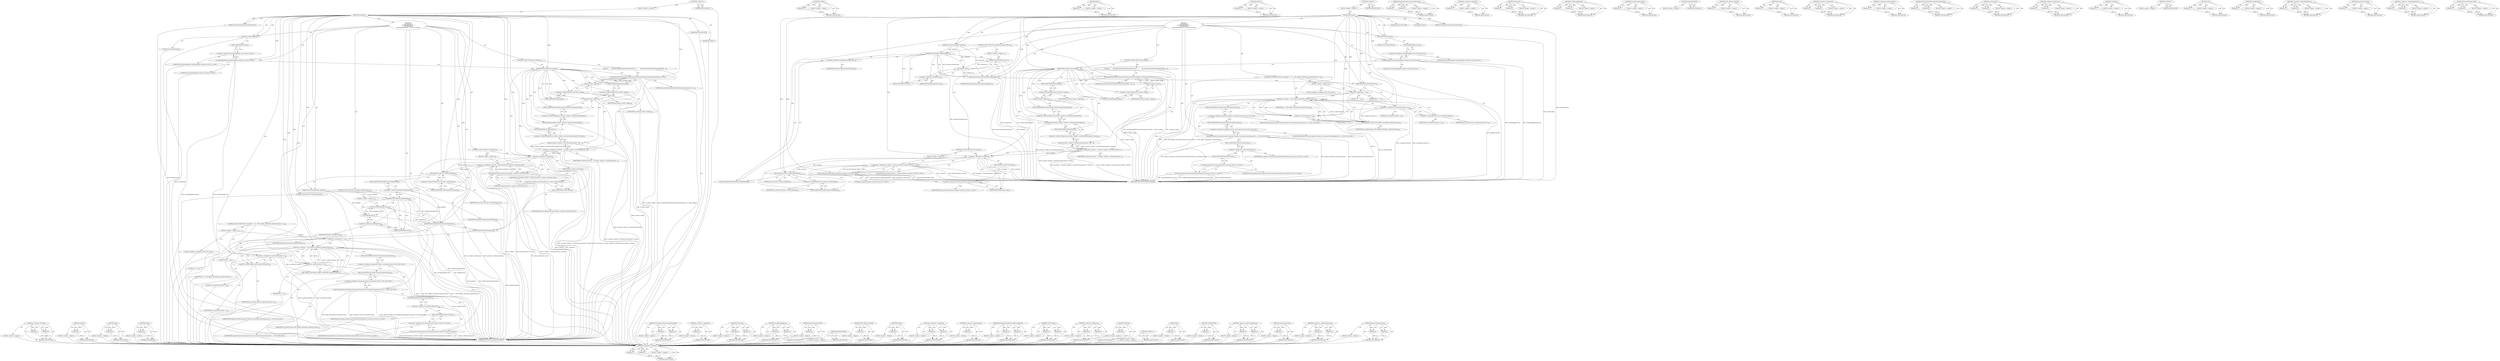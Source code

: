 digraph "ResourceFetcher.create" {
vulnerable_206 [label=<(METHOD,&lt;operator&gt;.lessThan)>];
vulnerable_207 [label=<(PARAM,p1)>];
vulnerable_208 [label=<(PARAM,p2)>];
vulnerable_209 [label=<(BLOCK,&lt;empty&gt;,&lt;empty&gt;)>];
vulnerable_210 [label=<(METHOD_RETURN,ANY)>];
vulnerable_191 [label=<(METHOD,setURL)>];
vulnerable_192 [label=<(PARAM,p1)>];
vulnerable_193 [label=<(BLOCK,&lt;empty&gt;,&lt;empty&gt;)>];
vulnerable_194 [label=<(METHOD_RETURN,ANY)>];
vulnerable_147 [label=<(METHOD,page)>];
vulnerable_148 [label=<(PARAM,p1)>];
vulnerable_149 [label=<(BLOCK,&lt;empty&gt;,&lt;empty&gt;)>];
vulnerable_150 [label=<(METHOD_RETURN,ANY)>];
vulnerable_169 [label=<(METHOD,loader)>];
vulnerable_170 [label=<(PARAM,p1)>];
vulnerable_171 [label=<(BLOCK,&lt;empty&gt;,&lt;empty&gt;)>];
vulnerable_172 [label=<(METHOD_RETURN,ANY)>];
vulnerable_6 [label=<(METHOD,&lt;global&gt;)<SUB>1</SUB>>];
vulnerable_7 [label=<(BLOCK,&lt;empty&gt;,&lt;empty&gt;)<SUB>1</SUB>>];
vulnerable_8 [label=<(METHOD,Document)<SUB>1</SUB>>];
vulnerable_9 [label=<(PARAM,const DocumentInit&amp; initializer)<SUB>1</SUB>>];
vulnerable_10 [label=<(PARAM,DocumentClassFlags documentClasses)<SUB>1</SUB>>];
vulnerable_11 [label="<(BLOCK,{
    setClient(this);
    ScriptWrappable::ini...,{
    setClient(this);
    ScriptWrappable::ini...)<SUB>85</SUB>>"];
vulnerable_12 [label=<(setClient,setClient(this))<SUB>86</SUB>>];
vulnerable_13 [label=<(LITERAL,this,setClient(this))<SUB>86</SUB>>];
vulnerable_14 [label="<(ScriptWrappable.init,ScriptWrappable::init(this))<SUB>87</SUB>>"];
vulnerable_15 [label="<(&lt;operator&gt;.fieldAccess,ScriptWrappable::init)<SUB>87</SUB>>"];
vulnerable_16 [label="<(IDENTIFIER,ScriptWrappable,ScriptWrappable::init(this))<SUB>87</SUB>>"];
vulnerable_17 [label=<(FIELD_IDENTIFIER,init,init)<SUB>87</SUB>>];
vulnerable_18 [label="<(LITERAL,this,ScriptWrappable::init(this))<SUB>87</SUB>>"];
vulnerable_19 [label=<(CONTROL_STRUCTURE,IF,if (m_frame))<SUB>89</SUB>>];
vulnerable_20 [label=<(IDENTIFIER,m_frame,if (m_frame))<SUB>89</SUB>>];
vulnerable_21 [label=<(BLOCK,{
        provideContextFeaturesToDocumentFrom(...,{
        provideContextFeaturesToDocumentFrom(...)<SUB>89</SUB>>];
vulnerable_22 [label=<(provideContextFeaturesToDocumentFrom,provideContextFeaturesToDocumentFrom(this, m_fr...)<SUB>90</SUB>>];
vulnerable_23 [label=<(LITERAL,this,provideContextFeaturesToDocumentFrom(this, m_fr...)<SUB>90</SUB>>];
vulnerable_24 [label=<(page,m_frame-&gt;page())<SUB>90</SUB>>];
vulnerable_25 [label=<(&lt;operator&gt;.indirectFieldAccess,m_frame-&gt;page)<SUB>90</SUB>>];
vulnerable_26 [label=<(IDENTIFIER,m_frame,m_frame-&gt;page())<SUB>90</SUB>>];
vulnerable_27 [label=<(FIELD_IDENTIFIER,page,page)<SUB>90</SUB>>];
vulnerable_28 [label=<(&lt;operator&gt;.assignment,m_fetcher = m_frame-&gt;loader()-&gt;activeDocumentLo...)<SUB>92</SUB>>];
vulnerable_29 [label=<(IDENTIFIER,m_fetcher,m_fetcher = m_frame-&gt;loader()-&gt;activeDocumentLo...)<SUB>92</SUB>>];
vulnerable_30 [label=<(fetcher,m_frame-&gt;loader()-&gt;activeDocumentLoader()-&gt;fetc...)<SUB>92</SUB>>];
vulnerable_31 [label=<(&lt;operator&gt;.indirectFieldAccess,m_frame-&gt;loader()-&gt;activeDocumentLoader()-&gt;fetcher)<SUB>92</SUB>>];
vulnerable_32 [label=<(activeDocumentLoader,m_frame-&gt;loader()-&gt;activeDocumentLoader())<SUB>92</SUB>>];
vulnerable_33 [label=<(&lt;operator&gt;.indirectFieldAccess,m_frame-&gt;loader()-&gt;activeDocumentLoader)<SUB>92</SUB>>];
vulnerable_34 [label=<(loader,m_frame-&gt;loader())<SUB>92</SUB>>];
vulnerable_35 [label=<(&lt;operator&gt;.indirectFieldAccess,m_frame-&gt;loader)<SUB>92</SUB>>];
vulnerable_36 [label=<(IDENTIFIER,m_frame,m_frame-&gt;loader())<SUB>92</SUB>>];
vulnerable_37 [label=<(FIELD_IDENTIFIER,loader,loader)<SUB>92</SUB>>];
vulnerable_38 [label=<(FIELD_IDENTIFIER,activeDocumentLoader,activeDocumentLoader)<SUB>92</SUB>>];
vulnerable_39 [label=<(FIELD_IDENTIFIER,fetcher,fetcher)<SUB>92</SUB>>];
vulnerable_40 [label=<(CONTROL_STRUCTURE,IF,if (!m_fetcher))<SUB>95</SUB>>];
vulnerable_41 [label=<(&lt;operator&gt;.logicalNot,!m_fetcher)<SUB>95</SUB>>];
vulnerable_42 [label=<(IDENTIFIER,m_fetcher,!m_fetcher)<SUB>95</SUB>>];
vulnerable_43 [label=<(BLOCK,&lt;empty&gt;,&lt;empty&gt;)<SUB>96</SUB>>];
vulnerable_44 [label="<(&lt;operator&gt;.assignment,m_fetcher = ResourceFetcher::create(0))<SUB>96</SUB>>"];
vulnerable_45 [label="<(IDENTIFIER,m_fetcher,m_fetcher = ResourceFetcher::create(0))<SUB>96</SUB>>"];
vulnerable_46 [label="<(ResourceFetcher.create,ResourceFetcher::create(0))<SUB>96</SUB>>"];
vulnerable_47 [label="<(&lt;operator&gt;.fieldAccess,ResourceFetcher::create)<SUB>96</SUB>>"];
vulnerable_48 [label="<(IDENTIFIER,ResourceFetcher,ResourceFetcher::create(0))<SUB>96</SUB>>"];
vulnerable_49 [label=<(FIELD_IDENTIFIER,create,create)<SUB>96</SUB>>];
vulnerable_50 [label="<(LITERAL,0,ResourceFetcher::create(0))<SUB>96</SUB>>"];
vulnerable_51 [label=<(setDocument,m_fetcher-&gt;setDocument(this))<SUB>97</SUB>>];
vulnerable_52 [label=<(&lt;operator&gt;.indirectFieldAccess,m_fetcher-&gt;setDocument)<SUB>97</SUB>>];
vulnerable_53 [label=<(IDENTIFIER,m_fetcher,m_fetcher-&gt;setDocument(this))<SUB>97</SUB>>];
vulnerable_54 [label=<(FIELD_IDENTIFIER,setDocument,setDocument)<SUB>97</SUB>>];
vulnerable_55 [label=<(LITERAL,this,m_fetcher-&gt;setDocument(this))<SUB>97</SUB>>];
vulnerable_56 [label=<(CONTROL_STRUCTURE,IF,if (initializer.shouldSetURL()))<SUB>99</SUB>>];
vulnerable_57 [label=<(shouldSetURL,initializer.shouldSetURL())<SUB>99</SUB>>];
vulnerable_58 [label=<(&lt;operator&gt;.fieldAccess,initializer.shouldSetURL)<SUB>99</SUB>>];
vulnerable_59 [label=<(IDENTIFIER,initializer,initializer.shouldSetURL())<SUB>99</SUB>>];
vulnerable_60 [label=<(FIELD_IDENTIFIER,shouldSetURL,shouldSetURL)<SUB>99</SUB>>];
vulnerable_61 [label=<(BLOCK,&lt;empty&gt;,&lt;empty&gt;)<SUB>100</SUB>>];
vulnerable_62 [label=<(setURL,setURL(initializer.url()))<SUB>100</SUB>>];
vulnerable_63 [label=<(url,initializer.url())<SUB>100</SUB>>];
vulnerable_64 [label=<(&lt;operator&gt;.fieldAccess,initializer.url)<SUB>100</SUB>>];
vulnerable_65 [label=<(IDENTIFIER,initializer,initializer.url())<SUB>100</SUB>>];
vulnerable_66 [label=<(FIELD_IDENTIFIER,url,url)<SUB>100</SUB>>];
vulnerable_67 [label=<(initSecurityContext,initSecurityContext(initializer))<SUB>102</SUB>>];
vulnerable_68 [label=<(IDENTIFIER,initializer,initSecurityContext(initializer))<SUB>102</SUB>>];
vulnerable_69 [label=<(initDNSPrefetch,initDNSPrefetch())<SUB>103</SUB>>];
vulnerable_70 [label=<(CONTROL_STRUCTURE,FOR,for (unsigned i = 0;i &lt; WTF_ARRAY_LENGTH(m_nodeListCounts);i++))<SUB>105</SUB>>];
vulnerable_71 [label=<(BLOCK,&lt;empty&gt;,&lt;empty&gt;)<SUB>105</SUB>>];
vulnerable_72 [label="<(LOCAL,unsigned i: unsigned)<SUB>105</SUB>>"];
vulnerable_73 [label=<(&lt;operator&gt;.assignment,i = 0)<SUB>105</SUB>>];
vulnerable_74 [label=<(IDENTIFIER,i,i = 0)<SUB>105</SUB>>];
vulnerable_75 [label=<(LITERAL,0,i = 0)<SUB>105</SUB>>];
vulnerable_76 [label=<(&lt;operator&gt;.lessThan,i &lt; WTF_ARRAY_LENGTH(m_nodeListCounts))<SUB>105</SUB>>];
vulnerable_77 [label=<(IDENTIFIER,i,i &lt; WTF_ARRAY_LENGTH(m_nodeListCounts))<SUB>105</SUB>>];
vulnerable_78 [label=<(WTF_ARRAY_LENGTH,WTF_ARRAY_LENGTH(m_nodeListCounts))<SUB>105</SUB>>];
vulnerable_79 [label=<(IDENTIFIER,m_nodeListCounts,WTF_ARRAY_LENGTH(m_nodeListCounts))<SUB>105</SUB>>];
vulnerable_80 [label=<(&lt;operator&gt;.postIncrement,i++)<SUB>105</SUB>>];
vulnerable_81 [label=<(IDENTIFIER,i,i++)<SUB>105</SUB>>];
vulnerable_82 [label=<(&lt;operator&gt;.assignment,m_nodeListCounts[i] = 0)<SUB>106</SUB>>];
vulnerable_83 [label=<(&lt;operator&gt;.indirectIndexAccess,m_nodeListCounts[i])<SUB>106</SUB>>];
vulnerable_84 [label=<(IDENTIFIER,m_nodeListCounts,m_nodeListCounts[i] = 0)<SUB>106</SUB>>];
vulnerable_85 [label=<(IDENTIFIER,i,m_nodeListCounts[i] = 0)<SUB>106</SUB>>];
vulnerable_86 [label=<(LITERAL,0,m_nodeListCounts[i] = 0)<SUB>106</SUB>>];
vulnerable_87 [label="<(InspectorCounters.incrementCounter,InspectorCounters::incrementCounter(InspectorCo...)<SUB>108</SUB>>"];
vulnerable_88 [label="<(&lt;operator&gt;.fieldAccess,InspectorCounters::incrementCounter)<SUB>108</SUB>>"];
vulnerable_89 [label="<(IDENTIFIER,InspectorCounters,InspectorCounters::incrementCounter(InspectorCo...)<SUB>108</SUB>>"];
vulnerable_90 [label=<(FIELD_IDENTIFIER,incrementCounter,incrementCounter)<SUB>108</SUB>>];
vulnerable_91 [label="<(&lt;operator&gt;.fieldAccess,InspectorCounters::DocumentCounter)<SUB>108</SUB>>"];
vulnerable_92 [label="<(IDENTIFIER,InspectorCounters,InspectorCounters::incrementCounter(InspectorCo...)<SUB>108</SUB>>"];
vulnerable_93 [label=<(FIELD_IDENTIFIER,DocumentCounter,DocumentCounter)<SUB>108</SUB>>];
vulnerable_94 [label="<(advanceTo,m_lifecyle.advanceTo(DocumentLifecycle::Inactive))<SUB>110</SUB>>"];
vulnerable_95 [label=<(&lt;operator&gt;.fieldAccess,m_lifecyle.advanceTo)<SUB>110</SUB>>];
vulnerable_96 [label="<(IDENTIFIER,m_lifecyle,m_lifecyle.advanceTo(DocumentLifecycle::Inactive))<SUB>110</SUB>>"];
vulnerable_97 [label=<(FIELD_IDENTIFIER,advanceTo,advanceTo)<SUB>110</SUB>>];
vulnerable_98 [label="<(&lt;operator&gt;.fieldAccess,DocumentLifecycle::Inactive)<SUB>110</SUB>>"];
vulnerable_99 [label="<(IDENTIFIER,DocumentLifecycle,m_lifecyle.advanceTo(DocumentLifecycle::Inactive))<SUB>110</SUB>>"];
vulnerable_100 [label=<(FIELD_IDENTIFIER,Inactive,Inactive)<SUB>110</SUB>>];
vulnerable_101 [label=<(MODIFIER,CONSTRUCTOR)>];
vulnerable_102 [label=<(MODIFIER,PUBLIC)>];
vulnerable_103 [label=<(METHOD_RETURN,Document.Document)<SUB>1</SUB>>];
vulnerable_105 [label=<(METHOD_RETURN,ANY)<SUB>1</SUB>>];
vulnerable_224 [label=<(METHOD,InspectorCounters.incrementCounter)>];
vulnerable_225 [label=<(PARAM,p1)>];
vulnerable_226 [label=<(PARAM,p2)>];
vulnerable_227 [label=<(BLOCK,&lt;empty&gt;,&lt;empty&gt;)>];
vulnerable_228 [label=<(METHOD_RETURN,ANY)>];
vulnerable_173 [label=<(METHOD,&lt;operator&gt;.logicalNot)>];
vulnerable_174 [label=<(PARAM,p1)>];
vulnerable_175 [label=<(BLOCK,&lt;empty&gt;,&lt;empty&gt;)>];
vulnerable_176 [label=<(METHOD_RETURN,ANY)>];
vulnerable_229 [label=<(METHOD,advanceTo)>];
vulnerable_230 [label=<(PARAM,p1)>];
vulnerable_231 [label=<(PARAM,p2)>];
vulnerable_232 [label=<(BLOCK,&lt;empty&gt;,&lt;empty&gt;)>];
vulnerable_233 [label=<(METHOD_RETURN,ANY)>];
vulnerable_132 [label=<(METHOD,ScriptWrappable.init)>];
vulnerable_133 [label=<(PARAM,p1)>];
vulnerable_134 [label=<(PARAM,p2)>];
vulnerable_135 [label=<(BLOCK,&lt;empty&gt;,&lt;empty&gt;)>];
vulnerable_136 [label=<(METHOD_RETURN,ANY)>];
vulnerable_165 [label=<(METHOD,activeDocumentLoader)>];
vulnerable_166 [label=<(PARAM,p1)>];
vulnerable_167 [label=<(BLOCK,&lt;empty&gt;,&lt;empty&gt;)>];
vulnerable_168 [label=<(METHOD_RETURN,ANY)>];
vulnerable_203 [label=<(METHOD,initDNSPrefetch)>];
vulnerable_204 [label=<(BLOCK,&lt;empty&gt;,&lt;empty&gt;)>];
vulnerable_205 [label=<(METHOD_RETURN,ANY)>];
vulnerable_211 [label=<(METHOD,WTF_ARRAY_LENGTH)>];
vulnerable_212 [label=<(PARAM,p1)>];
vulnerable_213 [label=<(BLOCK,&lt;empty&gt;,&lt;empty&gt;)>];
vulnerable_214 [label=<(METHOD_RETURN,ANY)>];
vulnerable_161 [label=<(METHOD,fetcher)>];
vulnerable_162 [label=<(PARAM,p1)>];
vulnerable_163 [label=<(BLOCK,&lt;empty&gt;,&lt;empty&gt;)>];
vulnerable_164 [label=<(METHOD_RETURN,ANY)>];
vulnerable_156 [label=<(METHOD,&lt;operator&gt;.assignment)>];
vulnerable_157 [label=<(PARAM,p1)>];
vulnerable_158 [label=<(PARAM,p2)>];
vulnerable_159 [label=<(BLOCK,&lt;empty&gt;,&lt;empty&gt;)>];
vulnerable_160 [label=<(METHOD_RETURN,ANY)>];
vulnerable_215 [label=<(METHOD,&lt;operator&gt;.postIncrement)>];
vulnerable_216 [label=<(PARAM,p1)>];
vulnerable_217 [label=<(BLOCK,&lt;empty&gt;,&lt;empty&gt;)>];
vulnerable_218 [label=<(METHOD_RETURN,ANY)>];
vulnerable_142 [label=<(METHOD,provideContextFeaturesToDocumentFrom)>];
vulnerable_143 [label=<(PARAM,p1)>];
vulnerable_144 [label=<(PARAM,p2)>];
vulnerable_145 [label=<(BLOCK,&lt;empty&gt;,&lt;empty&gt;)>];
vulnerable_146 [label=<(METHOD_RETURN,ANY)>];
vulnerable_182 [label=<(METHOD,setDocument)>];
vulnerable_183 [label=<(PARAM,p1)>];
vulnerable_184 [label=<(PARAM,p2)>];
vulnerable_185 [label=<(BLOCK,&lt;empty&gt;,&lt;empty&gt;)>];
vulnerable_186 [label=<(METHOD_RETURN,ANY)>];
vulnerable_137 [label=<(METHOD,&lt;operator&gt;.fieldAccess)>];
vulnerable_138 [label=<(PARAM,p1)>];
vulnerable_139 [label=<(PARAM,p2)>];
vulnerable_140 [label=<(BLOCK,&lt;empty&gt;,&lt;empty&gt;)>];
vulnerable_141 [label=<(METHOD_RETURN,ANY)>];
vulnerable_128 [label=<(METHOD,setClient)>];
vulnerable_129 [label=<(PARAM,p1)>];
vulnerable_130 [label=<(BLOCK,&lt;empty&gt;,&lt;empty&gt;)>];
vulnerable_131 [label=<(METHOD_RETURN,ANY)>];
vulnerable_122 [label=<(METHOD,&lt;global&gt;)<SUB>1</SUB>>];
vulnerable_123 [label=<(BLOCK,&lt;empty&gt;,&lt;empty&gt;)>];
vulnerable_124 [label=<(METHOD_RETURN,ANY)>];
vulnerable_195 [label=<(METHOD,url)>];
vulnerable_196 [label=<(PARAM,p1)>];
vulnerable_197 [label=<(BLOCK,&lt;empty&gt;,&lt;empty&gt;)>];
vulnerable_198 [label=<(METHOD_RETURN,ANY)>];
vulnerable_187 [label=<(METHOD,shouldSetURL)>];
vulnerable_188 [label=<(PARAM,p1)>];
vulnerable_189 [label=<(BLOCK,&lt;empty&gt;,&lt;empty&gt;)>];
vulnerable_190 [label=<(METHOD_RETURN,ANY)>];
vulnerable_151 [label=<(METHOD,&lt;operator&gt;.indirectFieldAccess)>];
vulnerable_152 [label=<(PARAM,p1)>];
vulnerable_153 [label=<(PARAM,p2)>];
vulnerable_154 [label=<(BLOCK,&lt;empty&gt;,&lt;empty&gt;)>];
vulnerable_155 [label=<(METHOD_RETURN,ANY)>];
vulnerable_199 [label=<(METHOD,initSecurityContext)>];
vulnerable_200 [label=<(PARAM,p1)>];
vulnerable_201 [label=<(BLOCK,&lt;empty&gt;,&lt;empty&gt;)>];
vulnerable_202 [label=<(METHOD_RETURN,ANY)>];
vulnerable_219 [label=<(METHOD,&lt;operator&gt;.indirectIndexAccess)>];
vulnerable_220 [label=<(PARAM,p1)>];
vulnerable_221 [label=<(PARAM,p2)>];
vulnerable_222 [label=<(BLOCK,&lt;empty&gt;,&lt;empty&gt;)>];
vulnerable_223 [label=<(METHOD_RETURN,ANY)>];
vulnerable_177 [label=<(METHOD,ResourceFetcher.create)>];
vulnerable_178 [label=<(PARAM,p1)>];
vulnerable_179 [label=<(PARAM,p2)>];
vulnerable_180 [label=<(BLOCK,&lt;empty&gt;,&lt;empty&gt;)>];
vulnerable_181 [label=<(METHOD_RETURN,ANY)>];
fixed_206 [label=<(METHOD,&lt;operator&gt;.lessThan)>];
fixed_207 [label=<(PARAM,p1)>];
fixed_208 [label=<(PARAM,p2)>];
fixed_209 [label=<(BLOCK,&lt;empty&gt;,&lt;empty&gt;)>];
fixed_210 [label=<(METHOD_RETURN,ANY)>];
fixed_191 [label=<(METHOD,setURL)>];
fixed_192 [label=<(PARAM,p1)>];
fixed_193 [label=<(BLOCK,&lt;empty&gt;,&lt;empty&gt;)>];
fixed_194 [label=<(METHOD_RETURN,ANY)>];
fixed_147 [label=<(METHOD,page)>];
fixed_148 [label=<(PARAM,p1)>];
fixed_149 [label=<(BLOCK,&lt;empty&gt;,&lt;empty&gt;)>];
fixed_150 [label=<(METHOD_RETURN,ANY)>];
fixed_169 [label=<(METHOD,loader)>];
fixed_170 [label=<(PARAM,p1)>];
fixed_171 [label=<(BLOCK,&lt;empty&gt;,&lt;empty&gt;)>];
fixed_172 [label=<(METHOD_RETURN,ANY)>];
fixed_6 [label=<(METHOD,&lt;global&gt;)<SUB>1</SUB>>];
fixed_7 [label=<(BLOCK,&lt;empty&gt;,&lt;empty&gt;)<SUB>1</SUB>>];
fixed_8 [label=<(METHOD,Document)<SUB>1</SUB>>];
fixed_9 [label=<(PARAM,const DocumentInit&amp; initializer)<SUB>1</SUB>>];
fixed_10 [label=<(PARAM,DocumentClassFlags documentClasses)<SUB>1</SUB>>];
fixed_11 [label="<(BLOCK,{
    setClient(this);
    ScriptWrappable::ini...,{
    setClient(this);
    ScriptWrappable::ini...)<SUB>86</SUB>>"];
fixed_12 [label=<(setClient,setClient(this))<SUB>87</SUB>>];
fixed_13 [label=<(LITERAL,this,setClient(this))<SUB>87</SUB>>];
fixed_14 [label="<(ScriptWrappable.init,ScriptWrappable::init(this))<SUB>88</SUB>>"];
fixed_15 [label="<(&lt;operator&gt;.fieldAccess,ScriptWrappable::init)<SUB>88</SUB>>"];
fixed_16 [label="<(IDENTIFIER,ScriptWrappable,ScriptWrappable::init(this))<SUB>88</SUB>>"];
fixed_17 [label=<(FIELD_IDENTIFIER,init,init)<SUB>88</SUB>>];
fixed_18 [label="<(LITERAL,this,ScriptWrappable::init(this))<SUB>88</SUB>>"];
fixed_19 [label=<(CONTROL_STRUCTURE,IF,if (m_frame))<SUB>90</SUB>>];
fixed_20 [label=<(IDENTIFIER,m_frame,if (m_frame))<SUB>90</SUB>>];
fixed_21 [label=<(BLOCK,{
        provideContextFeaturesToDocumentFrom(...,{
        provideContextFeaturesToDocumentFrom(...)<SUB>90</SUB>>];
fixed_22 [label=<(provideContextFeaturesToDocumentFrom,provideContextFeaturesToDocumentFrom(this, m_fr...)<SUB>91</SUB>>];
fixed_23 [label=<(LITERAL,this,provideContextFeaturesToDocumentFrom(this, m_fr...)<SUB>91</SUB>>];
fixed_24 [label=<(page,m_frame-&gt;page())<SUB>91</SUB>>];
fixed_25 [label=<(&lt;operator&gt;.indirectFieldAccess,m_frame-&gt;page)<SUB>91</SUB>>];
fixed_26 [label=<(IDENTIFIER,m_frame,m_frame-&gt;page())<SUB>91</SUB>>];
fixed_27 [label=<(FIELD_IDENTIFIER,page,page)<SUB>91</SUB>>];
fixed_28 [label=<(&lt;operator&gt;.assignment,m_fetcher = m_frame-&gt;loader()-&gt;activeDocumentLo...)<SUB>93</SUB>>];
fixed_29 [label=<(IDENTIFIER,m_fetcher,m_fetcher = m_frame-&gt;loader()-&gt;activeDocumentLo...)<SUB>93</SUB>>];
fixed_30 [label=<(fetcher,m_frame-&gt;loader()-&gt;activeDocumentLoader()-&gt;fetc...)<SUB>93</SUB>>];
fixed_31 [label=<(&lt;operator&gt;.indirectFieldAccess,m_frame-&gt;loader()-&gt;activeDocumentLoader()-&gt;fetcher)<SUB>93</SUB>>];
fixed_32 [label=<(activeDocumentLoader,m_frame-&gt;loader()-&gt;activeDocumentLoader())<SUB>93</SUB>>];
fixed_33 [label=<(&lt;operator&gt;.indirectFieldAccess,m_frame-&gt;loader()-&gt;activeDocumentLoader)<SUB>93</SUB>>];
fixed_34 [label=<(loader,m_frame-&gt;loader())<SUB>93</SUB>>];
fixed_35 [label=<(&lt;operator&gt;.indirectFieldAccess,m_frame-&gt;loader)<SUB>93</SUB>>];
fixed_36 [label=<(IDENTIFIER,m_frame,m_frame-&gt;loader())<SUB>93</SUB>>];
fixed_37 [label=<(FIELD_IDENTIFIER,loader,loader)<SUB>93</SUB>>];
fixed_38 [label=<(FIELD_IDENTIFIER,activeDocumentLoader,activeDocumentLoader)<SUB>93</SUB>>];
fixed_39 [label=<(FIELD_IDENTIFIER,fetcher,fetcher)<SUB>93</SUB>>];
fixed_40 [label=<(CONTROL_STRUCTURE,IF,if (!m_fetcher))<SUB>96</SUB>>];
fixed_41 [label=<(&lt;operator&gt;.logicalNot,!m_fetcher)<SUB>96</SUB>>];
fixed_42 [label=<(IDENTIFIER,m_fetcher,!m_fetcher)<SUB>96</SUB>>];
fixed_43 [label=<(BLOCK,&lt;empty&gt;,&lt;empty&gt;)<SUB>97</SUB>>];
fixed_44 [label="<(&lt;operator&gt;.assignment,m_fetcher = ResourceFetcher::create(0))<SUB>97</SUB>>"];
fixed_45 [label="<(IDENTIFIER,m_fetcher,m_fetcher = ResourceFetcher::create(0))<SUB>97</SUB>>"];
fixed_46 [label="<(ResourceFetcher.create,ResourceFetcher::create(0))<SUB>97</SUB>>"];
fixed_47 [label="<(&lt;operator&gt;.fieldAccess,ResourceFetcher::create)<SUB>97</SUB>>"];
fixed_48 [label="<(IDENTIFIER,ResourceFetcher,ResourceFetcher::create(0))<SUB>97</SUB>>"];
fixed_49 [label=<(FIELD_IDENTIFIER,create,create)<SUB>97</SUB>>];
fixed_50 [label="<(LITERAL,0,ResourceFetcher::create(0))<SUB>97</SUB>>"];
fixed_51 [label=<(setDocument,m_fetcher-&gt;setDocument(this))<SUB>98</SUB>>];
fixed_52 [label=<(&lt;operator&gt;.indirectFieldAccess,m_fetcher-&gt;setDocument)<SUB>98</SUB>>];
fixed_53 [label=<(IDENTIFIER,m_fetcher,m_fetcher-&gt;setDocument(this))<SUB>98</SUB>>];
fixed_54 [label=<(FIELD_IDENTIFIER,setDocument,setDocument)<SUB>98</SUB>>];
fixed_55 [label=<(LITERAL,this,m_fetcher-&gt;setDocument(this))<SUB>98</SUB>>];
fixed_56 [label=<(CONTROL_STRUCTURE,IF,if (initializer.shouldSetURL()))<SUB>100</SUB>>];
fixed_57 [label=<(shouldSetURL,initializer.shouldSetURL())<SUB>100</SUB>>];
fixed_58 [label=<(&lt;operator&gt;.fieldAccess,initializer.shouldSetURL)<SUB>100</SUB>>];
fixed_59 [label=<(IDENTIFIER,initializer,initializer.shouldSetURL())<SUB>100</SUB>>];
fixed_60 [label=<(FIELD_IDENTIFIER,shouldSetURL,shouldSetURL)<SUB>100</SUB>>];
fixed_61 [label=<(BLOCK,&lt;empty&gt;,&lt;empty&gt;)<SUB>101</SUB>>];
fixed_62 [label=<(setURL,setURL(initializer.url()))<SUB>101</SUB>>];
fixed_63 [label=<(url,initializer.url())<SUB>101</SUB>>];
fixed_64 [label=<(&lt;operator&gt;.fieldAccess,initializer.url)<SUB>101</SUB>>];
fixed_65 [label=<(IDENTIFIER,initializer,initializer.url())<SUB>101</SUB>>];
fixed_66 [label=<(FIELD_IDENTIFIER,url,url)<SUB>101</SUB>>];
fixed_67 [label=<(initSecurityContext,initSecurityContext(initializer))<SUB>103</SUB>>];
fixed_68 [label=<(IDENTIFIER,initializer,initSecurityContext(initializer))<SUB>103</SUB>>];
fixed_69 [label=<(initDNSPrefetch,initDNSPrefetch())<SUB>104</SUB>>];
fixed_70 [label=<(CONTROL_STRUCTURE,FOR,for (unsigned i = 0;i &lt; WTF_ARRAY_LENGTH(m_nodeListCounts);i++))<SUB>106</SUB>>];
fixed_71 [label=<(BLOCK,&lt;empty&gt;,&lt;empty&gt;)<SUB>106</SUB>>];
fixed_72 [label="<(LOCAL,unsigned i: unsigned)<SUB>106</SUB>>"];
fixed_73 [label=<(&lt;operator&gt;.assignment,i = 0)<SUB>106</SUB>>];
fixed_74 [label=<(IDENTIFIER,i,i = 0)<SUB>106</SUB>>];
fixed_75 [label=<(LITERAL,0,i = 0)<SUB>106</SUB>>];
fixed_76 [label=<(&lt;operator&gt;.lessThan,i &lt; WTF_ARRAY_LENGTH(m_nodeListCounts))<SUB>106</SUB>>];
fixed_77 [label=<(IDENTIFIER,i,i &lt; WTF_ARRAY_LENGTH(m_nodeListCounts))<SUB>106</SUB>>];
fixed_78 [label=<(WTF_ARRAY_LENGTH,WTF_ARRAY_LENGTH(m_nodeListCounts))<SUB>106</SUB>>];
fixed_79 [label=<(IDENTIFIER,m_nodeListCounts,WTF_ARRAY_LENGTH(m_nodeListCounts))<SUB>106</SUB>>];
fixed_80 [label=<(&lt;operator&gt;.postIncrement,i++)<SUB>106</SUB>>];
fixed_81 [label=<(IDENTIFIER,i,i++)<SUB>106</SUB>>];
fixed_82 [label=<(&lt;operator&gt;.assignment,m_nodeListCounts[i] = 0)<SUB>107</SUB>>];
fixed_83 [label=<(&lt;operator&gt;.indirectIndexAccess,m_nodeListCounts[i])<SUB>107</SUB>>];
fixed_84 [label=<(IDENTIFIER,m_nodeListCounts,m_nodeListCounts[i] = 0)<SUB>107</SUB>>];
fixed_85 [label=<(IDENTIFIER,i,m_nodeListCounts[i] = 0)<SUB>107</SUB>>];
fixed_86 [label=<(LITERAL,0,m_nodeListCounts[i] = 0)<SUB>107</SUB>>];
fixed_87 [label="<(InspectorCounters.incrementCounter,InspectorCounters::incrementCounter(InspectorCo...)<SUB>109</SUB>>"];
fixed_88 [label="<(&lt;operator&gt;.fieldAccess,InspectorCounters::incrementCounter)<SUB>109</SUB>>"];
fixed_89 [label="<(IDENTIFIER,InspectorCounters,InspectorCounters::incrementCounter(InspectorCo...)<SUB>109</SUB>>"];
fixed_90 [label=<(FIELD_IDENTIFIER,incrementCounter,incrementCounter)<SUB>109</SUB>>];
fixed_91 [label="<(&lt;operator&gt;.fieldAccess,InspectorCounters::DocumentCounter)<SUB>109</SUB>>"];
fixed_92 [label="<(IDENTIFIER,InspectorCounters,InspectorCounters::incrementCounter(InspectorCo...)<SUB>109</SUB>>"];
fixed_93 [label=<(FIELD_IDENTIFIER,DocumentCounter,DocumentCounter)<SUB>109</SUB>>];
fixed_94 [label="<(advanceTo,m_lifecyle.advanceTo(DocumentLifecycle::Inactive))<SUB>111</SUB>>"];
fixed_95 [label=<(&lt;operator&gt;.fieldAccess,m_lifecyle.advanceTo)<SUB>111</SUB>>];
fixed_96 [label="<(IDENTIFIER,m_lifecyle,m_lifecyle.advanceTo(DocumentLifecycle::Inactive))<SUB>111</SUB>>"];
fixed_97 [label=<(FIELD_IDENTIFIER,advanceTo,advanceTo)<SUB>111</SUB>>];
fixed_98 [label="<(&lt;operator&gt;.fieldAccess,DocumentLifecycle::Inactive)<SUB>111</SUB>>"];
fixed_99 [label="<(IDENTIFIER,DocumentLifecycle,m_lifecyle.advanceTo(DocumentLifecycle::Inactive))<SUB>111</SUB>>"];
fixed_100 [label=<(FIELD_IDENTIFIER,Inactive,Inactive)<SUB>111</SUB>>];
fixed_101 [label=<(MODIFIER,CONSTRUCTOR)>];
fixed_102 [label=<(MODIFIER,PUBLIC)>];
fixed_103 [label=<(METHOD_RETURN,Document.Document)<SUB>1</SUB>>];
fixed_105 [label=<(METHOD_RETURN,ANY)<SUB>1</SUB>>];
fixed_224 [label=<(METHOD,InspectorCounters.incrementCounter)>];
fixed_225 [label=<(PARAM,p1)>];
fixed_226 [label=<(PARAM,p2)>];
fixed_227 [label=<(BLOCK,&lt;empty&gt;,&lt;empty&gt;)>];
fixed_228 [label=<(METHOD_RETURN,ANY)>];
fixed_173 [label=<(METHOD,&lt;operator&gt;.logicalNot)>];
fixed_174 [label=<(PARAM,p1)>];
fixed_175 [label=<(BLOCK,&lt;empty&gt;,&lt;empty&gt;)>];
fixed_176 [label=<(METHOD_RETURN,ANY)>];
fixed_229 [label=<(METHOD,advanceTo)>];
fixed_230 [label=<(PARAM,p1)>];
fixed_231 [label=<(PARAM,p2)>];
fixed_232 [label=<(BLOCK,&lt;empty&gt;,&lt;empty&gt;)>];
fixed_233 [label=<(METHOD_RETURN,ANY)>];
fixed_132 [label=<(METHOD,ScriptWrappable.init)>];
fixed_133 [label=<(PARAM,p1)>];
fixed_134 [label=<(PARAM,p2)>];
fixed_135 [label=<(BLOCK,&lt;empty&gt;,&lt;empty&gt;)>];
fixed_136 [label=<(METHOD_RETURN,ANY)>];
fixed_165 [label=<(METHOD,activeDocumentLoader)>];
fixed_166 [label=<(PARAM,p1)>];
fixed_167 [label=<(BLOCK,&lt;empty&gt;,&lt;empty&gt;)>];
fixed_168 [label=<(METHOD_RETURN,ANY)>];
fixed_203 [label=<(METHOD,initDNSPrefetch)>];
fixed_204 [label=<(BLOCK,&lt;empty&gt;,&lt;empty&gt;)>];
fixed_205 [label=<(METHOD_RETURN,ANY)>];
fixed_211 [label=<(METHOD,WTF_ARRAY_LENGTH)>];
fixed_212 [label=<(PARAM,p1)>];
fixed_213 [label=<(BLOCK,&lt;empty&gt;,&lt;empty&gt;)>];
fixed_214 [label=<(METHOD_RETURN,ANY)>];
fixed_161 [label=<(METHOD,fetcher)>];
fixed_162 [label=<(PARAM,p1)>];
fixed_163 [label=<(BLOCK,&lt;empty&gt;,&lt;empty&gt;)>];
fixed_164 [label=<(METHOD_RETURN,ANY)>];
fixed_156 [label=<(METHOD,&lt;operator&gt;.assignment)>];
fixed_157 [label=<(PARAM,p1)>];
fixed_158 [label=<(PARAM,p2)>];
fixed_159 [label=<(BLOCK,&lt;empty&gt;,&lt;empty&gt;)>];
fixed_160 [label=<(METHOD_RETURN,ANY)>];
fixed_215 [label=<(METHOD,&lt;operator&gt;.postIncrement)>];
fixed_216 [label=<(PARAM,p1)>];
fixed_217 [label=<(BLOCK,&lt;empty&gt;,&lt;empty&gt;)>];
fixed_218 [label=<(METHOD_RETURN,ANY)>];
fixed_142 [label=<(METHOD,provideContextFeaturesToDocumentFrom)>];
fixed_143 [label=<(PARAM,p1)>];
fixed_144 [label=<(PARAM,p2)>];
fixed_145 [label=<(BLOCK,&lt;empty&gt;,&lt;empty&gt;)>];
fixed_146 [label=<(METHOD_RETURN,ANY)>];
fixed_182 [label=<(METHOD,setDocument)>];
fixed_183 [label=<(PARAM,p1)>];
fixed_184 [label=<(PARAM,p2)>];
fixed_185 [label=<(BLOCK,&lt;empty&gt;,&lt;empty&gt;)>];
fixed_186 [label=<(METHOD_RETURN,ANY)>];
fixed_137 [label=<(METHOD,&lt;operator&gt;.fieldAccess)>];
fixed_138 [label=<(PARAM,p1)>];
fixed_139 [label=<(PARAM,p2)>];
fixed_140 [label=<(BLOCK,&lt;empty&gt;,&lt;empty&gt;)>];
fixed_141 [label=<(METHOD_RETURN,ANY)>];
fixed_128 [label=<(METHOD,setClient)>];
fixed_129 [label=<(PARAM,p1)>];
fixed_130 [label=<(BLOCK,&lt;empty&gt;,&lt;empty&gt;)>];
fixed_131 [label=<(METHOD_RETURN,ANY)>];
fixed_122 [label=<(METHOD,&lt;global&gt;)<SUB>1</SUB>>];
fixed_123 [label=<(BLOCK,&lt;empty&gt;,&lt;empty&gt;)>];
fixed_124 [label=<(METHOD_RETURN,ANY)>];
fixed_195 [label=<(METHOD,url)>];
fixed_196 [label=<(PARAM,p1)>];
fixed_197 [label=<(BLOCK,&lt;empty&gt;,&lt;empty&gt;)>];
fixed_198 [label=<(METHOD_RETURN,ANY)>];
fixed_187 [label=<(METHOD,shouldSetURL)>];
fixed_188 [label=<(PARAM,p1)>];
fixed_189 [label=<(BLOCK,&lt;empty&gt;,&lt;empty&gt;)>];
fixed_190 [label=<(METHOD_RETURN,ANY)>];
fixed_151 [label=<(METHOD,&lt;operator&gt;.indirectFieldAccess)>];
fixed_152 [label=<(PARAM,p1)>];
fixed_153 [label=<(PARAM,p2)>];
fixed_154 [label=<(BLOCK,&lt;empty&gt;,&lt;empty&gt;)>];
fixed_155 [label=<(METHOD_RETURN,ANY)>];
fixed_199 [label=<(METHOD,initSecurityContext)>];
fixed_200 [label=<(PARAM,p1)>];
fixed_201 [label=<(BLOCK,&lt;empty&gt;,&lt;empty&gt;)>];
fixed_202 [label=<(METHOD_RETURN,ANY)>];
fixed_219 [label=<(METHOD,&lt;operator&gt;.indirectIndexAccess)>];
fixed_220 [label=<(PARAM,p1)>];
fixed_221 [label=<(PARAM,p2)>];
fixed_222 [label=<(BLOCK,&lt;empty&gt;,&lt;empty&gt;)>];
fixed_223 [label=<(METHOD_RETURN,ANY)>];
fixed_177 [label=<(METHOD,ResourceFetcher.create)>];
fixed_178 [label=<(PARAM,p1)>];
fixed_179 [label=<(PARAM,p2)>];
fixed_180 [label=<(BLOCK,&lt;empty&gt;,&lt;empty&gt;)>];
fixed_181 [label=<(METHOD_RETURN,ANY)>];
vulnerable_206 -> vulnerable_207  [key=0, label="AST: "];
vulnerable_206 -> vulnerable_207  [key=1, label="DDG: "];
vulnerable_206 -> vulnerable_209  [key=0, label="AST: "];
vulnerable_206 -> vulnerable_208  [key=0, label="AST: "];
vulnerable_206 -> vulnerable_208  [key=1, label="DDG: "];
vulnerable_206 -> vulnerable_210  [key=0, label="AST: "];
vulnerable_206 -> vulnerable_210  [key=1, label="CFG: "];
vulnerable_207 -> vulnerable_210  [key=0, label="DDG: p1"];
vulnerable_208 -> vulnerable_210  [key=0, label="DDG: p2"];
vulnerable_209 -> fixed_206  [key=0];
vulnerable_210 -> fixed_206  [key=0];
vulnerable_191 -> vulnerable_192  [key=0, label="AST: "];
vulnerable_191 -> vulnerable_192  [key=1, label="DDG: "];
vulnerable_191 -> vulnerable_193  [key=0, label="AST: "];
vulnerable_191 -> vulnerable_194  [key=0, label="AST: "];
vulnerable_191 -> vulnerable_194  [key=1, label="CFG: "];
vulnerable_192 -> vulnerable_194  [key=0, label="DDG: p1"];
vulnerable_193 -> fixed_206  [key=0];
vulnerable_194 -> fixed_206  [key=0];
vulnerable_147 -> vulnerable_148  [key=0, label="AST: "];
vulnerable_147 -> vulnerable_148  [key=1, label="DDG: "];
vulnerable_147 -> vulnerable_149  [key=0, label="AST: "];
vulnerable_147 -> vulnerable_150  [key=0, label="AST: "];
vulnerable_147 -> vulnerable_150  [key=1, label="CFG: "];
vulnerable_148 -> vulnerable_150  [key=0, label="DDG: p1"];
vulnerable_149 -> fixed_206  [key=0];
vulnerable_150 -> fixed_206  [key=0];
vulnerable_169 -> vulnerable_170  [key=0, label="AST: "];
vulnerable_169 -> vulnerable_170  [key=1, label="DDG: "];
vulnerable_169 -> vulnerable_171  [key=0, label="AST: "];
vulnerable_169 -> vulnerable_172  [key=0, label="AST: "];
vulnerable_169 -> vulnerable_172  [key=1, label="CFG: "];
vulnerable_170 -> vulnerable_172  [key=0, label="DDG: p1"];
vulnerable_171 -> fixed_206  [key=0];
vulnerable_172 -> fixed_206  [key=0];
vulnerable_6 -> vulnerable_7  [key=0, label="AST: "];
vulnerable_6 -> vulnerable_105  [key=0, label="AST: "];
vulnerable_6 -> vulnerable_105  [key=1, label="CFG: "];
vulnerable_7 -> vulnerable_8  [key=0, label="AST: "];
vulnerable_8 -> vulnerable_9  [key=0, label="AST: "];
vulnerable_8 -> vulnerable_9  [key=1, label="DDG: "];
vulnerable_8 -> vulnerable_10  [key=0, label="AST: "];
vulnerable_8 -> vulnerable_10  [key=1, label="DDG: "];
vulnerable_8 -> vulnerable_11  [key=0, label="AST: "];
vulnerable_8 -> vulnerable_101  [key=0, label="AST: "];
vulnerable_8 -> vulnerable_102  [key=0, label="AST: "];
vulnerable_8 -> vulnerable_103  [key=0, label="AST: "];
vulnerable_8 -> vulnerable_12  [key=0, label="CFG: "];
vulnerable_8 -> vulnerable_12  [key=1, label="DDG: "];
vulnerable_8 -> vulnerable_69  [key=0, label="DDG: "];
vulnerable_8 -> vulnerable_14  [key=0, label="DDG: "];
vulnerable_8 -> vulnerable_20  [key=0, label="DDG: "];
vulnerable_8 -> vulnerable_51  [key=0, label="DDG: "];
vulnerable_8 -> vulnerable_67  [key=0, label="DDG: "];
vulnerable_8 -> vulnerable_82  [key=0, label="DDG: "];
vulnerable_8 -> vulnerable_41  [key=0, label="DDG: "];
vulnerable_8 -> vulnerable_73  [key=0, label="DDG: "];
vulnerable_8 -> vulnerable_76  [key=0, label="DDG: "];
vulnerable_8 -> vulnerable_80  [key=0, label="DDG: "];
vulnerable_8 -> vulnerable_22  [key=0, label="DDG: "];
vulnerable_8 -> vulnerable_78  [key=0, label="DDG: "];
vulnerable_8 -> vulnerable_46  [key=0, label="DDG: "];
vulnerable_9 -> vulnerable_67  [key=0, label="DDG: initializer"];
vulnerable_9 -> vulnerable_57  [key=0, label="DDG: initializer"];
vulnerable_9 -> vulnerable_63  [key=0, label="DDG: initializer"];
vulnerable_10 -> vulnerable_103  [key=0, label="DDG: documentClasses"];
vulnerable_11 -> vulnerable_12  [key=0, label="AST: "];
vulnerable_11 -> vulnerable_14  [key=0, label="AST: "];
vulnerable_11 -> vulnerable_19  [key=0, label="AST: "];
vulnerable_11 -> vulnerable_40  [key=0, label="AST: "];
vulnerable_11 -> vulnerable_51  [key=0, label="AST: "];
vulnerable_11 -> vulnerable_56  [key=0, label="AST: "];
vulnerable_11 -> vulnerable_67  [key=0, label="AST: "];
vulnerable_11 -> vulnerable_69  [key=0, label="AST: "];
vulnerable_11 -> vulnerable_70  [key=0, label="AST: "];
vulnerable_11 -> vulnerable_87  [key=0, label="AST: "];
vulnerable_11 -> vulnerable_94  [key=0, label="AST: "];
vulnerable_12 -> vulnerable_13  [key=0, label="AST: "];
vulnerable_12 -> vulnerable_17  [key=0, label="CFG: "];
vulnerable_12 -> vulnerable_103  [key=0, label="DDG: setClient(this)"];
vulnerable_13 -> fixed_206  [key=0];
vulnerable_14 -> vulnerable_15  [key=0, label="AST: "];
vulnerable_14 -> vulnerable_18  [key=0, label="AST: "];
vulnerable_14 -> vulnerable_20  [key=0, label="CFG: "];
vulnerable_14 -> vulnerable_103  [key=0, label="DDG: ScriptWrappable::init"];
vulnerable_14 -> vulnerable_103  [key=1, label="DDG: ScriptWrappable::init(this)"];
vulnerable_15 -> vulnerable_16  [key=0, label="AST: "];
vulnerable_15 -> vulnerable_17  [key=0, label="AST: "];
vulnerable_15 -> vulnerable_14  [key=0, label="CFG: "];
vulnerable_16 -> fixed_206  [key=0];
vulnerable_17 -> vulnerable_15  [key=0, label="CFG: "];
vulnerable_18 -> fixed_206  [key=0];
vulnerable_19 -> vulnerable_20  [key=0, label="AST: "];
vulnerable_19 -> vulnerable_21  [key=0, label="AST: "];
vulnerable_20 -> vulnerable_27  [key=0, label="CFG: "];
vulnerable_20 -> vulnerable_27  [key=1, label="CDG: "];
vulnerable_20 -> vulnerable_41  [key=0, label="CFG: "];
vulnerable_20 -> vulnerable_24  [key=0, label="CDG: "];
vulnerable_20 -> vulnerable_30  [key=0, label="CDG: "];
vulnerable_20 -> vulnerable_34  [key=0, label="CDG: "];
vulnerable_20 -> vulnerable_32  [key=0, label="CDG: "];
vulnerable_20 -> vulnerable_33  [key=0, label="CDG: "];
vulnerable_20 -> vulnerable_28  [key=0, label="CDG: "];
vulnerable_20 -> vulnerable_37  [key=0, label="CDG: "];
vulnerable_20 -> vulnerable_38  [key=0, label="CDG: "];
vulnerable_20 -> vulnerable_25  [key=0, label="CDG: "];
vulnerable_20 -> vulnerable_22  [key=0, label="CDG: "];
vulnerable_20 -> vulnerable_35  [key=0, label="CDG: "];
vulnerable_20 -> vulnerable_39  [key=0, label="CDG: "];
vulnerable_20 -> vulnerable_31  [key=0, label="CDG: "];
vulnerable_21 -> vulnerable_22  [key=0, label="AST: "];
vulnerable_21 -> vulnerable_28  [key=0, label="AST: "];
vulnerable_22 -> vulnerable_23  [key=0, label="AST: "];
vulnerable_22 -> vulnerable_24  [key=0, label="AST: "];
vulnerable_22 -> vulnerable_37  [key=0, label="CFG: "];
vulnerable_22 -> vulnerable_103  [key=0, label="DDG: m_frame-&gt;page()"];
vulnerable_22 -> vulnerable_103  [key=1, label="DDG: provideContextFeaturesToDocumentFrom(this, m_frame-&gt;page())"];
vulnerable_23 -> fixed_206  [key=0];
vulnerable_24 -> vulnerable_25  [key=0, label="AST: "];
vulnerable_24 -> vulnerable_22  [key=0, label="CFG: "];
vulnerable_24 -> vulnerable_22  [key=1, label="DDG: m_frame-&gt;page"];
vulnerable_24 -> vulnerable_103  [key=0, label="DDG: m_frame-&gt;page"];
vulnerable_25 -> vulnerable_26  [key=0, label="AST: "];
vulnerable_25 -> vulnerable_27  [key=0, label="AST: "];
vulnerable_25 -> vulnerable_24  [key=0, label="CFG: "];
vulnerable_26 -> fixed_206  [key=0];
vulnerable_27 -> vulnerable_25  [key=0, label="CFG: "];
vulnerable_28 -> vulnerable_29  [key=0, label="AST: "];
vulnerable_28 -> vulnerable_30  [key=0, label="AST: "];
vulnerable_28 -> vulnerable_41  [key=0, label="CFG: "];
vulnerable_28 -> vulnerable_41  [key=1, label="DDG: m_fetcher"];
vulnerable_28 -> vulnerable_103  [key=0, label="DDG: m_frame-&gt;loader()-&gt;activeDocumentLoader()-&gt;fetcher()"];
vulnerable_28 -> vulnerable_103  [key=1, label="DDG: m_fetcher = m_frame-&gt;loader()-&gt;activeDocumentLoader()-&gt;fetcher()"];
vulnerable_29 -> fixed_206  [key=0];
vulnerable_30 -> vulnerable_31  [key=0, label="AST: "];
vulnerable_30 -> vulnerable_28  [key=0, label="CFG: "];
vulnerable_30 -> vulnerable_28  [key=1, label="DDG: m_frame-&gt;loader()-&gt;activeDocumentLoader()-&gt;fetcher"];
vulnerable_30 -> vulnerable_103  [key=0, label="DDG: m_frame-&gt;loader()-&gt;activeDocumentLoader()-&gt;fetcher"];
vulnerable_31 -> vulnerable_32  [key=0, label="AST: "];
vulnerable_31 -> vulnerable_39  [key=0, label="AST: "];
vulnerable_31 -> vulnerable_30  [key=0, label="CFG: "];
vulnerable_32 -> vulnerable_33  [key=0, label="AST: "];
vulnerable_32 -> vulnerable_39  [key=0, label="CFG: "];
vulnerable_32 -> vulnerable_103  [key=0, label="DDG: m_frame-&gt;loader()-&gt;activeDocumentLoader"];
vulnerable_33 -> vulnerable_34  [key=0, label="AST: "];
vulnerable_33 -> vulnerable_38  [key=0, label="AST: "];
vulnerable_33 -> vulnerable_32  [key=0, label="CFG: "];
vulnerable_34 -> vulnerable_35  [key=0, label="AST: "];
vulnerable_34 -> vulnerable_38  [key=0, label="CFG: "];
vulnerable_34 -> vulnerable_103  [key=0, label="DDG: m_frame-&gt;loader"];
vulnerable_35 -> vulnerable_36  [key=0, label="AST: "];
vulnerable_35 -> vulnerable_37  [key=0, label="AST: "];
vulnerable_35 -> vulnerable_34  [key=0, label="CFG: "];
vulnerable_36 -> fixed_206  [key=0];
vulnerable_37 -> vulnerable_35  [key=0, label="CFG: "];
vulnerable_38 -> vulnerable_33  [key=0, label="CFG: "];
vulnerable_39 -> vulnerable_31  [key=0, label="CFG: "];
vulnerable_40 -> vulnerable_41  [key=0, label="AST: "];
vulnerable_40 -> vulnerable_43  [key=0, label="AST: "];
vulnerable_41 -> vulnerable_42  [key=0, label="AST: "];
vulnerable_41 -> vulnerable_49  [key=0, label="CFG: "];
vulnerable_41 -> vulnerable_49  [key=1, label="CDG: "];
vulnerable_41 -> vulnerable_54  [key=0, label="CFG: "];
vulnerable_41 -> vulnerable_103  [key=0, label="DDG: m_fetcher"];
vulnerable_41 -> vulnerable_103  [key=1, label="DDG: !m_fetcher"];
vulnerable_41 -> vulnerable_51  [key=0, label="DDG: m_fetcher"];
vulnerable_41 -> vulnerable_47  [key=0, label="CDG: "];
vulnerable_41 -> vulnerable_46  [key=0, label="CDG: "];
vulnerable_41 -> vulnerable_44  [key=0, label="CDG: "];
vulnerable_42 -> fixed_206  [key=0];
vulnerable_43 -> vulnerable_44  [key=0, label="AST: "];
vulnerable_44 -> vulnerable_45  [key=0, label="AST: "];
vulnerable_44 -> vulnerable_46  [key=0, label="AST: "];
vulnerable_44 -> vulnerable_54  [key=0, label="CFG: "];
vulnerable_44 -> vulnerable_103  [key=0, label="DDG: m_fetcher"];
vulnerable_44 -> vulnerable_103  [key=1, label="DDG: ResourceFetcher::create(0)"];
vulnerable_44 -> vulnerable_103  [key=2, label="DDG: m_fetcher = ResourceFetcher::create(0)"];
vulnerable_44 -> vulnerable_51  [key=0, label="DDG: m_fetcher"];
vulnerable_45 -> fixed_206  [key=0];
vulnerable_46 -> vulnerable_47  [key=0, label="AST: "];
vulnerable_46 -> vulnerable_50  [key=0, label="AST: "];
vulnerable_46 -> vulnerable_44  [key=0, label="CFG: "];
vulnerable_46 -> vulnerable_44  [key=1, label="DDG: ResourceFetcher::create"];
vulnerable_46 -> vulnerable_44  [key=2, label="DDG: 0"];
vulnerable_46 -> vulnerable_103  [key=0, label="DDG: ResourceFetcher::create"];
vulnerable_47 -> vulnerable_48  [key=0, label="AST: "];
vulnerable_47 -> vulnerable_49  [key=0, label="AST: "];
vulnerable_47 -> vulnerable_46  [key=0, label="CFG: "];
vulnerable_48 -> fixed_206  [key=0];
vulnerable_49 -> vulnerable_47  [key=0, label="CFG: "];
vulnerable_50 -> fixed_206  [key=0];
vulnerable_51 -> vulnerable_52  [key=0, label="AST: "];
vulnerable_51 -> vulnerable_55  [key=0, label="AST: "];
vulnerable_51 -> vulnerable_60  [key=0, label="CFG: "];
vulnerable_51 -> vulnerable_103  [key=0, label="DDG: m_fetcher-&gt;setDocument"];
vulnerable_51 -> vulnerable_103  [key=1, label="DDG: m_fetcher-&gt;setDocument(this)"];
vulnerable_52 -> vulnerable_53  [key=0, label="AST: "];
vulnerable_52 -> vulnerable_54  [key=0, label="AST: "];
vulnerable_52 -> vulnerable_51  [key=0, label="CFG: "];
vulnerable_53 -> fixed_206  [key=0];
vulnerable_54 -> vulnerable_52  [key=0, label="CFG: "];
vulnerable_55 -> fixed_206  [key=0];
vulnerable_56 -> vulnerable_57  [key=0, label="AST: "];
vulnerable_56 -> vulnerable_61  [key=0, label="AST: "];
vulnerable_57 -> vulnerable_58  [key=0, label="AST: "];
vulnerable_57 -> vulnerable_66  [key=0, label="CFG: "];
vulnerable_57 -> vulnerable_66  [key=1, label="CDG: "];
vulnerable_57 -> vulnerable_67  [key=0, label="CFG: "];
vulnerable_57 -> vulnerable_67  [key=1, label="DDG: initializer.shouldSetURL"];
vulnerable_57 -> vulnerable_103  [key=0, label="DDG: initializer.shouldSetURL()"];
vulnerable_57 -> vulnerable_64  [key=0, label="CDG: "];
vulnerable_57 -> vulnerable_63  [key=0, label="CDG: "];
vulnerable_57 -> vulnerable_62  [key=0, label="CDG: "];
vulnerable_58 -> vulnerable_59  [key=0, label="AST: "];
vulnerable_58 -> vulnerable_60  [key=0, label="AST: "];
vulnerable_58 -> vulnerable_57  [key=0, label="CFG: "];
vulnerable_59 -> fixed_206  [key=0];
vulnerable_60 -> vulnerable_58  [key=0, label="CFG: "];
vulnerable_61 -> vulnerable_62  [key=0, label="AST: "];
vulnerable_62 -> vulnerable_63  [key=0, label="AST: "];
vulnerable_62 -> vulnerable_67  [key=0, label="CFG: "];
vulnerable_62 -> vulnerable_103  [key=0, label="DDG: initializer.url()"];
vulnerable_62 -> vulnerable_103  [key=1, label="DDG: setURL(initializer.url())"];
vulnerable_63 -> vulnerable_64  [key=0, label="AST: "];
vulnerable_63 -> vulnerable_62  [key=0, label="CFG: "];
vulnerable_63 -> vulnerable_62  [key=1, label="DDG: initializer.url"];
vulnerable_63 -> vulnerable_67  [key=0, label="DDG: initializer.url"];
vulnerable_64 -> vulnerable_65  [key=0, label="AST: "];
vulnerable_64 -> vulnerable_66  [key=0, label="AST: "];
vulnerable_64 -> vulnerable_63  [key=0, label="CFG: "];
vulnerable_65 -> fixed_206  [key=0];
vulnerable_66 -> vulnerable_64  [key=0, label="CFG: "];
vulnerable_67 -> vulnerable_68  [key=0, label="AST: "];
vulnerable_67 -> vulnerable_69  [key=0, label="CFG: "];
vulnerable_67 -> vulnerable_103  [key=0, label="DDG: initializer"];
vulnerable_67 -> vulnerable_103  [key=1, label="DDG: initSecurityContext(initializer)"];
vulnerable_68 -> fixed_206  [key=0];
vulnerable_69 -> vulnerable_73  [key=0, label="CFG: "];
vulnerable_69 -> vulnerable_103  [key=0, label="DDG: initDNSPrefetch()"];
vulnerable_70 -> vulnerable_71  [key=0, label="AST: "];
vulnerable_70 -> vulnerable_76  [key=0, label="AST: "];
vulnerable_70 -> vulnerable_80  [key=0, label="AST: "];
vulnerable_70 -> vulnerable_82  [key=0, label="AST: "];
vulnerable_71 -> vulnerable_72  [key=0, label="AST: "];
vulnerable_71 -> vulnerable_73  [key=0, label="AST: "];
vulnerable_72 -> fixed_206  [key=0];
vulnerable_73 -> vulnerable_74  [key=0, label="AST: "];
vulnerable_73 -> vulnerable_75  [key=0, label="AST: "];
vulnerable_73 -> vulnerable_78  [key=0, label="CFG: "];
vulnerable_73 -> vulnerable_103  [key=0, label="DDG: i = 0"];
vulnerable_73 -> vulnerable_76  [key=0, label="DDG: i"];
vulnerable_74 -> fixed_206  [key=0];
vulnerable_75 -> fixed_206  [key=0];
vulnerable_76 -> vulnerable_77  [key=0, label="AST: "];
vulnerable_76 -> vulnerable_78  [key=0, label="AST: "];
vulnerable_76 -> vulnerable_78  [key=1, label="CDG: "];
vulnerable_76 -> vulnerable_83  [key=0, label="CFG: "];
vulnerable_76 -> vulnerable_83  [key=1, label="CDG: "];
vulnerable_76 -> vulnerable_90  [key=0, label="CFG: "];
vulnerable_76 -> vulnerable_103  [key=0, label="DDG: i"];
vulnerable_76 -> vulnerable_103  [key=1, label="DDG: WTF_ARRAY_LENGTH(m_nodeListCounts)"];
vulnerable_76 -> vulnerable_103  [key=2, label="DDG: i &lt; WTF_ARRAY_LENGTH(m_nodeListCounts)"];
vulnerable_76 -> vulnerable_80  [key=0, label="DDG: i"];
vulnerable_76 -> vulnerable_80  [key=1, label="CDG: "];
vulnerable_76 -> vulnerable_76  [key=0, label="CDG: "];
vulnerable_76 -> vulnerable_82  [key=0, label="CDG: "];
vulnerable_77 -> fixed_206  [key=0];
vulnerable_78 -> vulnerable_79  [key=0, label="AST: "];
vulnerable_78 -> vulnerable_76  [key=0, label="CFG: "];
vulnerable_78 -> vulnerable_76  [key=1, label="DDG: m_nodeListCounts"];
vulnerable_78 -> vulnerable_103  [key=0, label="DDG: m_nodeListCounts"];
vulnerable_79 -> fixed_206  [key=0];
vulnerable_80 -> vulnerable_81  [key=0, label="AST: "];
vulnerable_80 -> vulnerable_78  [key=0, label="CFG: "];
vulnerable_80 -> vulnerable_103  [key=0, label="DDG: i++"];
vulnerable_80 -> vulnerable_76  [key=0, label="DDG: i"];
vulnerable_81 -> fixed_206  [key=0];
vulnerable_82 -> vulnerable_83  [key=0, label="AST: "];
vulnerable_82 -> vulnerable_86  [key=0, label="AST: "];
vulnerable_82 -> vulnerable_80  [key=0, label="CFG: "];
vulnerable_82 -> vulnerable_103  [key=0, label="DDG: m_nodeListCounts[i]"];
vulnerable_82 -> vulnerable_103  [key=1, label="DDG: m_nodeListCounts[i] = 0"];
vulnerable_82 -> vulnerable_78  [key=0, label="DDG: m_nodeListCounts[i]"];
vulnerable_83 -> vulnerable_84  [key=0, label="AST: "];
vulnerable_83 -> vulnerable_85  [key=0, label="AST: "];
vulnerable_83 -> vulnerable_82  [key=0, label="CFG: "];
vulnerable_84 -> fixed_206  [key=0];
vulnerable_85 -> fixed_206  [key=0];
vulnerable_86 -> fixed_206  [key=0];
vulnerable_87 -> vulnerable_88  [key=0, label="AST: "];
vulnerable_87 -> vulnerable_91  [key=0, label="AST: "];
vulnerable_87 -> vulnerable_97  [key=0, label="CFG: "];
vulnerable_87 -> vulnerable_103  [key=0, label="DDG: InspectorCounters::incrementCounter"];
vulnerable_87 -> vulnerable_103  [key=1, label="DDG: InspectorCounters::DocumentCounter"];
vulnerable_87 -> vulnerable_103  [key=2, label="DDG: InspectorCounters::incrementCounter(InspectorCounters::DocumentCounter)"];
vulnerable_88 -> vulnerable_89  [key=0, label="AST: "];
vulnerable_88 -> vulnerable_90  [key=0, label="AST: "];
vulnerable_88 -> vulnerable_93  [key=0, label="CFG: "];
vulnerable_89 -> fixed_206  [key=0];
vulnerable_90 -> vulnerable_88  [key=0, label="CFG: "];
vulnerable_91 -> vulnerable_92  [key=0, label="AST: "];
vulnerable_91 -> vulnerable_93  [key=0, label="AST: "];
vulnerable_91 -> vulnerable_87  [key=0, label="CFG: "];
vulnerable_92 -> fixed_206  [key=0];
vulnerable_93 -> vulnerable_91  [key=0, label="CFG: "];
vulnerable_94 -> vulnerable_95  [key=0, label="AST: "];
vulnerable_94 -> vulnerable_98  [key=0, label="AST: "];
vulnerable_94 -> vulnerable_103  [key=0, label="CFG: "];
vulnerable_94 -> vulnerable_103  [key=1, label="DDG: m_lifecyle.advanceTo"];
vulnerable_94 -> vulnerable_103  [key=2, label="DDG: DocumentLifecycle::Inactive"];
vulnerable_94 -> vulnerable_103  [key=3, label="DDG: m_lifecyle.advanceTo(DocumentLifecycle::Inactive)"];
vulnerable_95 -> vulnerable_96  [key=0, label="AST: "];
vulnerable_95 -> vulnerable_97  [key=0, label="AST: "];
vulnerable_95 -> vulnerable_100  [key=0, label="CFG: "];
vulnerable_96 -> fixed_206  [key=0];
vulnerable_97 -> vulnerable_95  [key=0, label="CFG: "];
vulnerable_98 -> vulnerable_99  [key=0, label="AST: "];
vulnerable_98 -> vulnerable_100  [key=0, label="AST: "];
vulnerable_98 -> vulnerable_94  [key=0, label="CFG: "];
vulnerable_99 -> fixed_206  [key=0];
vulnerable_100 -> vulnerable_98  [key=0, label="CFG: "];
vulnerable_101 -> fixed_206  [key=0];
vulnerable_102 -> fixed_206  [key=0];
vulnerable_103 -> fixed_206  [key=0];
vulnerable_105 -> fixed_206  [key=0];
vulnerable_224 -> vulnerable_225  [key=0, label="AST: "];
vulnerable_224 -> vulnerable_225  [key=1, label="DDG: "];
vulnerable_224 -> vulnerable_227  [key=0, label="AST: "];
vulnerable_224 -> vulnerable_226  [key=0, label="AST: "];
vulnerable_224 -> vulnerable_226  [key=1, label="DDG: "];
vulnerable_224 -> vulnerable_228  [key=0, label="AST: "];
vulnerable_224 -> vulnerable_228  [key=1, label="CFG: "];
vulnerable_225 -> vulnerable_228  [key=0, label="DDG: p1"];
vulnerable_226 -> vulnerable_228  [key=0, label="DDG: p2"];
vulnerable_227 -> fixed_206  [key=0];
vulnerable_228 -> fixed_206  [key=0];
vulnerable_173 -> vulnerable_174  [key=0, label="AST: "];
vulnerable_173 -> vulnerable_174  [key=1, label="DDG: "];
vulnerable_173 -> vulnerable_175  [key=0, label="AST: "];
vulnerable_173 -> vulnerable_176  [key=0, label="AST: "];
vulnerable_173 -> vulnerable_176  [key=1, label="CFG: "];
vulnerable_174 -> vulnerable_176  [key=0, label="DDG: p1"];
vulnerable_175 -> fixed_206  [key=0];
vulnerable_176 -> fixed_206  [key=0];
vulnerable_229 -> vulnerable_230  [key=0, label="AST: "];
vulnerable_229 -> vulnerable_230  [key=1, label="DDG: "];
vulnerable_229 -> vulnerable_232  [key=0, label="AST: "];
vulnerable_229 -> vulnerable_231  [key=0, label="AST: "];
vulnerable_229 -> vulnerable_231  [key=1, label="DDG: "];
vulnerable_229 -> vulnerable_233  [key=0, label="AST: "];
vulnerable_229 -> vulnerable_233  [key=1, label="CFG: "];
vulnerable_230 -> vulnerable_233  [key=0, label="DDG: p1"];
vulnerable_231 -> vulnerable_233  [key=0, label="DDG: p2"];
vulnerable_232 -> fixed_206  [key=0];
vulnerable_233 -> fixed_206  [key=0];
vulnerable_132 -> vulnerable_133  [key=0, label="AST: "];
vulnerable_132 -> vulnerable_133  [key=1, label="DDG: "];
vulnerable_132 -> vulnerable_135  [key=0, label="AST: "];
vulnerable_132 -> vulnerable_134  [key=0, label="AST: "];
vulnerable_132 -> vulnerable_134  [key=1, label="DDG: "];
vulnerable_132 -> vulnerable_136  [key=0, label="AST: "];
vulnerable_132 -> vulnerable_136  [key=1, label="CFG: "];
vulnerable_133 -> vulnerable_136  [key=0, label="DDG: p1"];
vulnerable_134 -> vulnerable_136  [key=0, label="DDG: p2"];
vulnerable_135 -> fixed_206  [key=0];
vulnerable_136 -> fixed_206  [key=0];
vulnerable_165 -> vulnerable_166  [key=0, label="AST: "];
vulnerable_165 -> vulnerable_166  [key=1, label="DDG: "];
vulnerable_165 -> vulnerable_167  [key=0, label="AST: "];
vulnerable_165 -> vulnerable_168  [key=0, label="AST: "];
vulnerable_165 -> vulnerable_168  [key=1, label="CFG: "];
vulnerable_166 -> vulnerable_168  [key=0, label="DDG: p1"];
vulnerable_167 -> fixed_206  [key=0];
vulnerable_168 -> fixed_206  [key=0];
vulnerable_203 -> vulnerable_204  [key=0, label="AST: "];
vulnerable_203 -> vulnerable_205  [key=0, label="AST: "];
vulnerable_203 -> vulnerable_205  [key=1, label="CFG: "];
vulnerable_204 -> fixed_206  [key=0];
vulnerable_205 -> fixed_206  [key=0];
vulnerable_211 -> vulnerable_212  [key=0, label="AST: "];
vulnerable_211 -> vulnerable_212  [key=1, label="DDG: "];
vulnerable_211 -> vulnerable_213  [key=0, label="AST: "];
vulnerable_211 -> vulnerable_214  [key=0, label="AST: "];
vulnerable_211 -> vulnerable_214  [key=1, label="CFG: "];
vulnerable_212 -> vulnerable_214  [key=0, label="DDG: p1"];
vulnerable_213 -> fixed_206  [key=0];
vulnerable_214 -> fixed_206  [key=0];
vulnerable_161 -> vulnerable_162  [key=0, label="AST: "];
vulnerable_161 -> vulnerable_162  [key=1, label="DDG: "];
vulnerable_161 -> vulnerable_163  [key=0, label="AST: "];
vulnerable_161 -> vulnerable_164  [key=0, label="AST: "];
vulnerable_161 -> vulnerable_164  [key=1, label="CFG: "];
vulnerable_162 -> vulnerable_164  [key=0, label="DDG: p1"];
vulnerable_163 -> fixed_206  [key=0];
vulnerable_164 -> fixed_206  [key=0];
vulnerable_156 -> vulnerable_157  [key=0, label="AST: "];
vulnerable_156 -> vulnerable_157  [key=1, label="DDG: "];
vulnerable_156 -> vulnerable_159  [key=0, label="AST: "];
vulnerable_156 -> vulnerable_158  [key=0, label="AST: "];
vulnerable_156 -> vulnerable_158  [key=1, label="DDG: "];
vulnerable_156 -> vulnerable_160  [key=0, label="AST: "];
vulnerable_156 -> vulnerable_160  [key=1, label="CFG: "];
vulnerable_157 -> vulnerable_160  [key=0, label="DDG: p1"];
vulnerable_158 -> vulnerable_160  [key=0, label="DDG: p2"];
vulnerable_159 -> fixed_206  [key=0];
vulnerable_160 -> fixed_206  [key=0];
vulnerable_215 -> vulnerable_216  [key=0, label="AST: "];
vulnerable_215 -> vulnerable_216  [key=1, label="DDG: "];
vulnerable_215 -> vulnerable_217  [key=0, label="AST: "];
vulnerable_215 -> vulnerable_218  [key=0, label="AST: "];
vulnerable_215 -> vulnerable_218  [key=1, label="CFG: "];
vulnerable_216 -> vulnerable_218  [key=0, label="DDG: p1"];
vulnerable_217 -> fixed_206  [key=0];
vulnerable_218 -> fixed_206  [key=0];
vulnerable_142 -> vulnerable_143  [key=0, label="AST: "];
vulnerable_142 -> vulnerable_143  [key=1, label="DDG: "];
vulnerable_142 -> vulnerable_145  [key=0, label="AST: "];
vulnerable_142 -> vulnerable_144  [key=0, label="AST: "];
vulnerable_142 -> vulnerable_144  [key=1, label="DDG: "];
vulnerable_142 -> vulnerable_146  [key=0, label="AST: "];
vulnerable_142 -> vulnerable_146  [key=1, label="CFG: "];
vulnerable_143 -> vulnerable_146  [key=0, label="DDG: p1"];
vulnerable_144 -> vulnerable_146  [key=0, label="DDG: p2"];
vulnerable_145 -> fixed_206  [key=0];
vulnerable_146 -> fixed_206  [key=0];
vulnerable_182 -> vulnerable_183  [key=0, label="AST: "];
vulnerable_182 -> vulnerable_183  [key=1, label="DDG: "];
vulnerable_182 -> vulnerable_185  [key=0, label="AST: "];
vulnerable_182 -> vulnerable_184  [key=0, label="AST: "];
vulnerable_182 -> vulnerable_184  [key=1, label="DDG: "];
vulnerable_182 -> vulnerable_186  [key=0, label="AST: "];
vulnerable_182 -> vulnerable_186  [key=1, label="CFG: "];
vulnerable_183 -> vulnerable_186  [key=0, label="DDG: p1"];
vulnerable_184 -> vulnerable_186  [key=0, label="DDG: p2"];
vulnerable_185 -> fixed_206  [key=0];
vulnerable_186 -> fixed_206  [key=0];
vulnerable_137 -> vulnerable_138  [key=0, label="AST: "];
vulnerable_137 -> vulnerable_138  [key=1, label="DDG: "];
vulnerable_137 -> vulnerable_140  [key=0, label="AST: "];
vulnerable_137 -> vulnerable_139  [key=0, label="AST: "];
vulnerable_137 -> vulnerable_139  [key=1, label="DDG: "];
vulnerable_137 -> vulnerable_141  [key=0, label="AST: "];
vulnerable_137 -> vulnerable_141  [key=1, label="CFG: "];
vulnerable_138 -> vulnerable_141  [key=0, label="DDG: p1"];
vulnerable_139 -> vulnerable_141  [key=0, label="DDG: p2"];
vulnerable_140 -> fixed_206  [key=0];
vulnerable_141 -> fixed_206  [key=0];
vulnerable_128 -> vulnerable_129  [key=0, label="AST: "];
vulnerable_128 -> vulnerable_129  [key=1, label="DDG: "];
vulnerable_128 -> vulnerable_130  [key=0, label="AST: "];
vulnerable_128 -> vulnerable_131  [key=0, label="AST: "];
vulnerable_128 -> vulnerable_131  [key=1, label="CFG: "];
vulnerable_129 -> vulnerable_131  [key=0, label="DDG: p1"];
vulnerable_130 -> fixed_206  [key=0];
vulnerable_131 -> fixed_206  [key=0];
vulnerable_122 -> vulnerable_123  [key=0, label="AST: "];
vulnerable_122 -> vulnerable_124  [key=0, label="AST: "];
vulnerable_122 -> vulnerable_124  [key=1, label="CFG: "];
vulnerable_123 -> fixed_206  [key=0];
vulnerable_124 -> fixed_206  [key=0];
vulnerable_195 -> vulnerable_196  [key=0, label="AST: "];
vulnerable_195 -> vulnerable_196  [key=1, label="DDG: "];
vulnerable_195 -> vulnerable_197  [key=0, label="AST: "];
vulnerable_195 -> vulnerable_198  [key=0, label="AST: "];
vulnerable_195 -> vulnerable_198  [key=1, label="CFG: "];
vulnerable_196 -> vulnerable_198  [key=0, label="DDG: p1"];
vulnerable_197 -> fixed_206  [key=0];
vulnerable_198 -> fixed_206  [key=0];
vulnerable_187 -> vulnerable_188  [key=0, label="AST: "];
vulnerable_187 -> vulnerable_188  [key=1, label="DDG: "];
vulnerable_187 -> vulnerable_189  [key=0, label="AST: "];
vulnerable_187 -> vulnerable_190  [key=0, label="AST: "];
vulnerable_187 -> vulnerable_190  [key=1, label="CFG: "];
vulnerable_188 -> vulnerable_190  [key=0, label="DDG: p1"];
vulnerable_189 -> fixed_206  [key=0];
vulnerable_190 -> fixed_206  [key=0];
vulnerable_151 -> vulnerable_152  [key=0, label="AST: "];
vulnerable_151 -> vulnerable_152  [key=1, label="DDG: "];
vulnerable_151 -> vulnerable_154  [key=0, label="AST: "];
vulnerable_151 -> vulnerable_153  [key=0, label="AST: "];
vulnerable_151 -> vulnerable_153  [key=1, label="DDG: "];
vulnerable_151 -> vulnerable_155  [key=0, label="AST: "];
vulnerable_151 -> vulnerable_155  [key=1, label="CFG: "];
vulnerable_152 -> vulnerable_155  [key=0, label="DDG: p1"];
vulnerable_153 -> vulnerable_155  [key=0, label="DDG: p2"];
vulnerable_154 -> fixed_206  [key=0];
vulnerable_155 -> fixed_206  [key=0];
vulnerable_199 -> vulnerable_200  [key=0, label="AST: "];
vulnerable_199 -> vulnerable_200  [key=1, label="DDG: "];
vulnerable_199 -> vulnerable_201  [key=0, label="AST: "];
vulnerable_199 -> vulnerable_202  [key=0, label="AST: "];
vulnerable_199 -> vulnerable_202  [key=1, label="CFG: "];
vulnerable_200 -> vulnerable_202  [key=0, label="DDG: p1"];
vulnerable_201 -> fixed_206  [key=0];
vulnerable_202 -> fixed_206  [key=0];
vulnerable_219 -> vulnerable_220  [key=0, label="AST: "];
vulnerable_219 -> vulnerable_220  [key=1, label="DDG: "];
vulnerable_219 -> vulnerable_222  [key=0, label="AST: "];
vulnerable_219 -> vulnerable_221  [key=0, label="AST: "];
vulnerable_219 -> vulnerable_221  [key=1, label="DDG: "];
vulnerable_219 -> vulnerable_223  [key=0, label="AST: "];
vulnerable_219 -> vulnerable_223  [key=1, label="CFG: "];
vulnerable_220 -> vulnerable_223  [key=0, label="DDG: p1"];
vulnerable_221 -> vulnerable_223  [key=0, label="DDG: p2"];
vulnerable_222 -> fixed_206  [key=0];
vulnerable_223 -> fixed_206  [key=0];
vulnerable_177 -> vulnerable_178  [key=0, label="AST: "];
vulnerable_177 -> vulnerable_178  [key=1, label="DDG: "];
vulnerable_177 -> vulnerable_180  [key=0, label="AST: "];
vulnerable_177 -> vulnerable_179  [key=0, label="AST: "];
vulnerable_177 -> vulnerable_179  [key=1, label="DDG: "];
vulnerable_177 -> vulnerable_181  [key=0, label="AST: "];
vulnerable_177 -> vulnerable_181  [key=1, label="CFG: "];
vulnerable_178 -> vulnerable_181  [key=0, label="DDG: p1"];
vulnerable_179 -> vulnerable_181  [key=0, label="DDG: p2"];
vulnerable_180 -> fixed_206  [key=0];
vulnerable_181 -> fixed_206  [key=0];
fixed_206 -> fixed_207  [key=0, label="AST: "];
fixed_206 -> fixed_207  [key=1, label="DDG: "];
fixed_206 -> fixed_209  [key=0, label="AST: "];
fixed_206 -> fixed_208  [key=0, label="AST: "];
fixed_206 -> fixed_208  [key=1, label="DDG: "];
fixed_206 -> fixed_210  [key=0, label="AST: "];
fixed_206 -> fixed_210  [key=1, label="CFG: "];
fixed_207 -> fixed_210  [key=0, label="DDG: p1"];
fixed_208 -> fixed_210  [key=0, label="DDG: p2"];
fixed_191 -> fixed_192  [key=0, label="AST: "];
fixed_191 -> fixed_192  [key=1, label="DDG: "];
fixed_191 -> fixed_193  [key=0, label="AST: "];
fixed_191 -> fixed_194  [key=0, label="AST: "];
fixed_191 -> fixed_194  [key=1, label="CFG: "];
fixed_192 -> fixed_194  [key=0, label="DDG: p1"];
fixed_147 -> fixed_148  [key=0, label="AST: "];
fixed_147 -> fixed_148  [key=1, label="DDG: "];
fixed_147 -> fixed_149  [key=0, label="AST: "];
fixed_147 -> fixed_150  [key=0, label="AST: "];
fixed_147 -> fixed_150  [key=1, label="CFG: "];
fixed_148 -> fixed_150  [key=0, label="DDG: p1"];
fixed_169 -> fixed_170  [key=0, label="AST: "];
fixed_169 -> fixed_170  [key=1, label="DDG: "];
fixed_169 -> fixed_171  [key=0, label="AST: "];
fixed_169 -> fixed_172  [key=0, label="AST: "];
fixed_169 -> fixed_172  [key=1, label="CFG: "];
fixed_170 -> fixed_172  [key=0, label="DDG: p1"];
fixed_6 -> fixed_7  [key=0, label="AST: "];
fixed_6 -> fixed_105  [key=0, label="AST: "];
fixed_6 -> fixed_105  [key=1, label="CFG: "];
fixed_7 -> fixed_8  [key=0, label="AST: "];
fixed_8 -> fixed_9  [key=0, label="AST: "];
fixed_8 -> fixed_9  [key=1, label="DDG: "];
fixed_8 -> fixed_10  [key=0, label="AST: "];
fixed_8 -> fixed_10  [key=1, label="DDG: "];
fixed_8 -> fixed_11  [key=0, label="AST: "];
fixed_8 -> fixed_101  [key=0, label="AST: "];
fixed_8 -> fixed_102  [key=0, label="AST: "];
fixed_8 -> fixed_103  [key=0, label="AST: "];
fixed_8 -> fixed_12  [key=0, label="CFG: "];
fixed_8 -> fixed_12  [key=1, label="DDG: "];
fixed_8 -> fixed_69  [key=0, label="DDG: "];
fixed_8 -> fixed_14  [key=0, label="DDG: "];
fixed_8 -> fixed_20  [key=0, label="DDG: "];
fixed_8 -> fixed_51  [key=0, label="DDG: "];
fixed_8 -> fixed_67  [key=0, label="DDG: "];
fixed_8 -> fixed_82  [key=0, label="DDG: "];
fixed_8 -> fixed_41  [key=0, label="DDG: "];
fixed_8 -> fixed_73  [key=0, label="DDG: "];
fixed_8 -> fixed_76  [key=0, label="DDG: "];
fixed_8 -> fixed_80  [key=0, label="DDG: "];
fixed_8 -> fixed_22  [key=0, label="DDG: "];
fixed_8 -> fixed_78  [key=0, label="DDG: "];
fixed_8 -> fixed_46  [key=0, label="DDG: "];
fixed_9 -> fixed_67  [key=0, label="DDG: initializer"];
fixed_9 -> fixed_57  [key=0, label="DDG: initializer"];
fixed_9 -> fixed_63  [key=0, label="DDG: initializer"];
fixed_10 -> fixed_103  [key=0, label="DDG: documentClasses"];
fixed_11 -> fixed_12  [key=0, label="AST: "];
fixed_11 -> fixed_14  [key=0, label="AST: "];
fixed_11 -> fixed_19  [key=0, label="AST: "];
fixed_11 -> fixed_40  [key=0, label="AST: "];
fixed_11 -> fixed_51  [key=0, label="AST: "];
fixed_11 -> fixed_56  [key=0, label="AST: "];
fixed_11 -> fixed_67  [key=0, label="AST: "];
fixed_11 -> fixed_69  [key=0, label="AST: "];
fixed_11 -> fixed_70  [key=0, label="AST: "];
fixed_11 -> fixed_87  [key=0, label="AST: "];
fixed_11 -> fixed_94  [key=0, label="AST: "];
fixed_12 -> fixed_13  [key=0, label="AST: "];
fixed_12 -> fixed_17  [key=0, label="CFG: "];
fixed_12 -> fixed_103  [key=0, label="DDG: setClient(this)"];
fixed_14 -> fixed_15  [key=0, label="AST: "];
fixed_14 -> fixed_18  [key=0, label="AST: "];
fixed_14 -> fixed_20  [key=0, label="CFG: "];
fixed_14 -> fixed_103  [key=0, label="DDG: ScriptWrappable::init"];
fixed_14 -> fixed_103  [key=1, label="DDG: ScriptWrappable::init(this)"];
fixed_15 -> fixed_16  [key=0, label="AST: "];
fixed_15 -> fixed_17  [key=0, label="AST: "];
fixed_15 -> fixed_14  [key=0, label="CFG: "];
fixed_17 -> fixed_15  [key=0, label="CFG: "];
fixed_19 -> fixed_20  [key=0, label="AST: "];
fixed_19 -> fixed_21  [key=0, label="AST: "];
fixed_20 -> fixed_27  [key=0, label="CFG: "];
fixed_20 -> fixed_27  [key=1, label="CDG: "];
fixed_20 -> fixed_41  [key=0, label="CFG: "];
fixed_20 -> fixed_24  [key=0, label="CDG: "];
fixed_20 -> fixed_30  [key=0, label="CDG: "];
fixed_20 -> fixed_34  [key=0, label="CDG: "];
fixed_20 -> fixed_32  [key=0, label="CDG: "];
fixed_20 -> fixed_33  [key=0, label="CDG: "];
fixed_20 -> fixed_28  [key=0, label="CDG: "];
fixed_20 -> fixed_37  [key=0, label="CDG: "];
fixed_20 -> fixed_38  [key=0, label="CDG: "];
fixed_20 -> fixed_25  [key=0, label="CDG: "];
fixed_20 -> fixed_22  [key=0, label="CDG: "];
fixed_20 -> fixed_35  [key=0, label="CDG: "];
fixed_20 -> fixed_39  [key=0, label="CDG: "];
fixed_20 -> fixed_31  [key=0, label="CDG: "];
fixed_21 -> fixed_22  [key=0, label="AST: "];
fixed_21 -> fixed_28  [key=0, label="AST: "];
fixed_22 -> fixed_23  [key=0, label="AST: "];
fixed_22 -> fixed_24  [key=0, label="AST: "];
fixed_22 -> fixed_37  [key=0, label="CFG: "];
fixed_22 -> fixed_103  [key=0, label="DDG: m_frame-&gt;page()"];
fixed_22 -> fixed_103  [key=1, label="DDG: provideContextFeaturesToDocumentFrom(this, m_frame-&gt;page())"];
fixed_24 -> fixed_25  [key=0, label="AST: "];
fixed_24 -> fixed_22  [key=0, label="CFG: "];
fixed_24 -> fixed_22  [key=1, label="DDG: m_frame-&gt;page"];
fixed_24 -> fixed_103  [key=0, label="DDG: m_frame-&gt;page"];
fixed_25 -> fixed_26  [key=0, label="AST: "];
fixed_25 -> fixed_27  [key=0, label="AST: "];
fixed_25 -> fixed_24  [key=0, label="CFG: "];
fixed_27 -> fixed_25  [key=0, label="CFG: "];
fixed_28 -> fixed_29  [key=0, label="AST: "];
fixed_28 -> fixed_30  [key=0, label="AST: "];
fixed_28 -> fixed_41  [key=0, label="CFG: "];
fixed_28 -> fixed_41  [key=1, label="DDG: m_fetcher"];
fixed_28 -> fixed_103  [key=0, label="DDG: m_frame-&gt;loader()-&gt;activeDocumentLoader()-&gt;fetcher()"];
fixed_28 -> fixed_103  [key=1, label="DDG: m_fetcher = m_frame-&gt;loader()-&gt;activeDocumentLoader()-&gt;fetcher()"];
fixed_30 -> fixed_31  [key=0, label="AST: "];
fixed_30 -> fixed_28  [key=0, label="CFG: "];
fixed_30 -> fixed_28  [key=1, label="DDG: m_frame-&gt;loader()-&gt;activeDocumentLoader()-&gt;fetcher"];
fixed_30 -> fixed_103  [key=0, label="DDG: m_frame-&gt;loader()-&gt;activeDocumentLoader()-&gt;fetcher"];
fixed_31 -> fixed_32  [key=0, label="AST: "];
fixed_31 -> fixed_39  [key=0, label="AST: "];
fixed_31 -> fixed_30  [key=0, label="CFG: "];
fixed_32 -> fixed_33  [key=0, label="AST: "];
fixed_32 -> fixed_39  [key=0, label="CFG: "];
fixed_32 -> fixed_103  [key=0, label="DDG: m_frame-&gt;loader()-&gt;activeDocumentLoader"];
fixed_33 -> fixed_34  [key=0, label="AST: "];
fixed_33 -> fixed_38  [key=0, label="AST: "];
fixed_33 -> fixed_32  [key=0, label="CFG: "];
fixed_34 -> fixed_35  [key=0, label="AST: "];
fixed_34 -> fixed_38  [key=0, label="CFG: "];
fixed_34 -> fixed_103  [key=0, label="DDG: m_frame-&gt;loader"];
fixed_35 -> fixed_36  [key=0, label="AST: "];
fixed_35 -> fixed_37  [key=0, label="AST: "];
fixed_35 -> fixed_34  [key=0, label="CFG: "];
fixed_37 -> fixed_35  [key=0, label="CFG: "];
fixed_38 -> fixed_33  [key=0, label="CFG: "];
fixed_39 -> fixed_31  [key=0, label="CFG: "];
fixed_40 -> fixed_41  [key=0, label="AST: "];
fixed_40 -> fixed_43  [key=0, label="AST: "];
fixed_41 -> fixed_42  [key=0, label="AST: "];
fixed_41 -> fixed_49  [key=0, label="CFG: "];
fixed_41 -> fixed_49  [key=1, label="CDG: "];
fixed_41 -> fixed_54  [key=0, label="CFG: "];
fixed_41 -> fixed_103  [key=0, label="DDG: m_fetcher"];
fixed_41 -> fixed_103  [key=1, label="DDG: !m_fetcher"];
fixed_41 -> fixed_51  [key=0, label="DDG: m_fetcher"];
fixed_41 -> fixed_47  [key=0, label="CDG: "];
fixed_41 -> fixed_46  [key=0, label="CDG: "];
fixed_41 -> fixed_44  [key=0, label="CDG: "];
fixed_43 -> fixed_44  [key=0, label="AST: "];
fixed_44 -> fixed_45  [key=0, label="AST: "];
fixed_44 -> fixed_46  [key=0, label="AST: "];
fixed_44 -> fixed_54  [key=0, label="CFG: "];
fixed_44 -> fixed_103  [key=0, label="DDG: m_fetcher"];
fixed_44 -> fixed_103  [key=1, label="DDG: ResourceFetcher::create(0)"];
fixed_44 -> fixed_103  [key=2, label="DDG: m_fetcher = ResourceFetcher::create(0)"];
fixed_44 -> fixed_51  [key=0, label="DDG: m_fetcher"];
fixed_46 -> fixed_47  [key=0, label="AST: "];
fixed_46 -> fixed_50  [key=0, label="AST: "];
fixed_46 -> fixed_44  [key=0, label="CFG: "];
fixed_46 -> fixed_44  [key=1, label="DDG: ResourceFetcher::create"];
fixed_46 -> fixed_44  [key=2, label="DDG: 0"];
fixed_46 -> fixed_103  [key=0, label="DDG: ResourceFetcher::create"];
fixed_47 -> fixed_48  [key=0, label="AST: "];
fixed_47 -> fixed_49  [key=0, label="AST: "];
fixed_47 -> fixed_46  [key=0, label="CFG: "];
fixed_49 -> fixed_47  [key=0, label="CFG: "];
fixed_51 -> fixed_52  [key=0, label="AST: "];
fixed_51 -> fixed_55  [key=0, label="AST: "];
fixed_51 -> fixed_60  [key=0, label="CFG: "];
fixed_51 -> fixed_103  [key=0, label="DDG: m_fetcher-&gt;setDocument"];
fixed_51 -> fixed_103  [key=1, label="DDG: m_fetcher-&gt;setDocument(this)"];
fixed_52 -> fixed_53  [key=0, label="AST: "];
fixed_52 -> fixed_54  [key=0, label="AST: "];
fixed_52 -> fixed_51  [key=0, label="CFG: "];
fixed_54 -> fixed_52  [key=0, label="CFG: "];
fixed_56 -> fixed_57  [key=0, label="AST: "];
fixed_56 -> fixed_61  [key=0, label="AST: "];
fixed_57 -> fixed_58  [key=0, label="AST: "];
fixed_57 -> fixed_66  [key=0, label="CFG: "];
fixed_57 -> fixed_66  [key=1, label="CDG: "];
fixed_57 -> fixed_67  [key=0, label="CFG: "];
fixed_57 -> fixed_67  [key=1, label="DDG: initializer.shouldSetURL"];
fixed_57 -> fixed_103  [key=0, label="DDG: initializer.shouldSetURL()"];
fixed_57 -> fixed_64  [key=0, label="CDG: "];
fixed_57 -> fixed_63  [key=0, label="CDG: "];
fixed_57 -> fixed_62  [key=0, label="CDG: "];
fixed_58 -> fixed_59  [key=0, label="AST: "];
fixed_58 -> fixed_60  [key=0, label="AST: "];
fixed_58 -> fixed_57  [key=0, label="CFG: "];
fixed_60 -> fixed_58  [key=0, label="CFG: "];
fixed_61 -> fixed_62  [key=0, label="AST: "];
fixed_62 -> fixed_63  [key=0, label="AST: "];
fixed_62 -> fixed_67  [key=0, label="CFG: "];
fixed_62 -> fixed_103  [key=0, label="DDG: initializer.url()"];
fixed_62 -> fixed_103  [key=1, label="DDG: setURL(initializer.url())"];
fixed_63 -> fixed_64  [key=0, label="AST: "];
fixed_63 -> fixed_62  [key=0, label="CFG: "];
fixed_63 -> fixed_62  [key=1, label="DDG: initializer.url"];
fixed_63 -> fixed_67  [key=0, label="DDG: initializer.url"];
fixed_64 -> fixed_65  [key=0, label="AST: "];
fixed_64 -> fixed_66  [key=0, label="AST: "];
fixed_64 -> fixed_63  [key=0, label="CFG: "];
fixed_66 -> fixed_64  [key=0, label="CFG: "];
fixed_67 -> fixed_68  [key=0, label="AST: "];
fixed_67 -> fixed_69  [key=0, label="CFG: "];
fixed_67 -> fixed_103  [key=0, label="DDG: initializer"];
fixed_67 -> fixed_103  [key=1, label="DDG: initSecurityContext(initializer)"];
fixed_69 -> fixed_73  [key=0, label="CFG: "];
fixed_69 -> fixed_103  [key=0, label="DDG: initDNSPrefetch()"];
fixed_70 -> fixed_71  [key=0, label="AST: "];
fixed_70 -> fixed_76  [key=0, label="AST: "];
fixed_70 -> fixed_80  [key=0, label="AST: "];
fixed_70 -> fixed_82  [key=0, label="AST: "];
fixed_71 -> fixed_72  [key=0, label="AST: "];
fixed_71 -> fixed_73  [key=0, label="AST: "];
fixed_73 -> fixed_74  [key=0, label="AST: "];
fixed_73 -> fixed_75  [key=0, label="AST: "];
fixed_73 -> fixed_78  [key=0, label="CFG: "];
fixed_73 -> fixed_103  [key=0, label="DDG: i = 0"];
fixed_73 -> fixed_76  [key=0, label="DDG: i"];
fixed_76 -> fixed_77  [key=0, label="AST: "];
fixed_76 -> fixed_78  [key=0, label="AST: "];
fixed_76 -> fixed_78  [key=1, label="CDG: "];
fixed_76 -> fixed_83  [key=0, label="CFG: "];
fixed_76 -> fixed_83  [key=1, label="CDG: "];
fixed_76 -> fixed_90  [key=0, label="CFG: "];
fixed_76 -> fixed_103  [key=0, label="DDG: i"];
fixed_76 -> fixed_103  [key=1, label="DDG: WTF_ARRAY_LENGTH(m_nodeListCounts)"];
fixed_76 -> fixed_103  [key=2, label="DDG: i &lt; WTF_ARRAY_LENGTH(m_nodeListCounts)"];
fixed_76 -> fixed_80  [key=0, label="DDG: i"];
fixed_76 -> fixed_80  [key=1, label="CDG: "];
fixed_76 -> fixed_76  [key=0, label="CDG: "];
fixed_76 -> fixed_82  [key=0, label="CDG: "];
fixed_78 -> fixed_79  [key=0, label="AST: "];
fixed_78 -> fixed_76  [key=0, label="CFG: "];
fixed_78 -> fixed_76  [key=1, label="DDG: m_nodeListCounts"];
fixed_78 -> fixed_103  [key=0, label="DDG: m_nodeListCounts"];
fixed_80 -> fixed_81  [key=0, label="AST: "];
fixed_80 -> fixed_78  [key=0, label="CFG: "];
fixed_80 -> fixed_103  [key=0, label="DDG: i++"];
fixed_80 -> fixed_76  [key=0, label="DDG: i"];
fixed_82 -> fixed_83  [key=0, label="AST: "];
fixed_82 -> fixed_86  [key=0, label="AST: "];
fixed_82 -> fixed_80  [key=0, label="CFG: "];
fixed_82 -> fixed_103  [key=0, label="DDG: m_nodeListCounts[i]"];
fixed_82 -> fixed_103  [key=1, label="DDG: m_nodeListCounts[i] = 0"];
fixed_82 -> fixed_78  [key=0, label="DDG: m_nodeListCounts[i]"];
fixed_83 -> fixed_84  [key=0, label="AST: "];
fixed_83 -> fixed_85  [key=0, label="AST: "];
fixed_83 -> fixed_82  [key=0, label="CFG: "];
fixed_87 -> fixed_88  [key=0, label="AST: "];
fixed_87 -> fixed_91  [key=0, label="AST: "];
fixed_87 -> fixed_97  [key=0, label="CFG: "];
fixed_87 -> fixed_103  [key=0, label="DDG: InspectorCounters::incrementCounter"];
fixed_87 -> fixed_103  [key=1, label="DDG: InspectorCounters::DocumentCounter"];
fixed_87 -> fixed_103  [key=2, label="DDG: InspectorCounters::incrementCounter(InspectorCounters::DocumentCounter)"];
fixed_88 -> fixed_89  [key=0, label="AST: "];
fixed_88 -> fixed_90  [key=0, label="AST: "];
fixed_88 -> fixed_93  [key=0, label="CFG: "];
fixed_90 -> fixed_88  [key=0, label="CFG: "];
fixed_91 -> fixed_92  [key=0, label="AST: "];
fixed_91 -> fixed_93  [key=0, label="AST: "];
fixed_91 -> fixed_87  [key=0, label="CFG: "];
fixed_93 -> fixed_91  [key=0, label="CFG: "];
fixed_94 -> fixed_95  [key=0, label="AST: "];
fixed_94 -> fixed_98  [key=0, label="AST: "];
fixed_94 -> fixed_103  [key=0, label="CFG: "];
fixed_94 -> fixed_103  [key=1, label="DDG: m_lifecyle.advanceTo"];
fixed_94 -> fixed_103  [key=2, label="DDG: DocumentLifecycle::Inactive"];
fixed_94 -> fixed_103  [key=3, label="DDG: m_lifecyle.advanceTo(DocumentLifecycle::Inactive)"];
fixed_95 -> fixed_96  [key=0, label="AST: "];
fixed_95 -> fixed_97  [key=0, label="AST: "];
fixed_95 -> fixed_100  [key=0, label="CFG: "];
fixed_97 -> fixed_95  [key=0, label="CFG: "];
fixed_98 -> fixed_99  [key=0, label="AST: "];
fixed_98 -> fixed_100  [key=0, label="AST: "];
fixed_98 -> fixed_94  [key=0, label="CFG: "];
fixed_100 -> fixed_98  [key=0, label="CFG: "];
fixed_224 -> fixed_225  [key=0, label="AST: "];
fixed_224 -> fixed_225  [key=1, label="DDG: "];
fixed_224 -> fixed_227  [key=0, label="AST: "];
fixed_224 -> fixed_226  [key=0, label="AST: "];
fixed_224 -> fixed_226  [key=1, label="DDG: "];
fixed_224 -> fixed_228  [key=0, label="AST: "];
fixed_224 -> fixed_228  [key=1, label="CFG: "];
fixed_225 -> fixed_228  [key=0, label="DDG: p1"];
fixed_226 -> fixed_228  [key=0, label="DDG: p2"];
fixed_173 -> fixed_174  [key=0, label="AST: "];
fixed_173 -> fixed_174  [key=1, label="DDG: "];
fixed_173 -> fixed_175  [key=0, label="AST: "];
fixed_173 -> fixed_176  [key=0, label="AST: "];
fixed_173 -> fixed_176  [key=1, label="CFG: "];
fixed_174 -> fixed_176  [key=0, label="DDG: p1"];
fixed_229 -> fixed_230  [key=0, label="AST: "];
fixed_229 -> fixed_230  [key=1, label="DDG: "];
fixed_229 -> fixed_232  [key=0, label="AST: "];
fixed_229 -> fixed_231  [key=0, label="AST: "];
fixed_229 -> fixed_231  [key=1, label="DDG: "];
fixed_229 -> fixed_233  [key=0, label="AST: "];
fixed_229 -> fixed_233  [key=1, label="CFG: "];
fixed_230 -> fixed_233  [key=0, label="DDG: p1"];
fixed_231 -> fixed_233  [key=0, label="DDG: p2"];
fixed_132 -> fixed_133  [key=0, label="AST: "];
fixed_132 -> fixed_133  [key=1, label="DDG: "];
fixed_132 -> fixed_135  [key=0, label="AST: "];
fixed_132 -> fixed_134  [key=0, label="AST: "];
fixed_132 -> fixed_134  [key=1, label="DDG: "];
fixed_132 -> fixed_136  [key=0, label="AST: "];
fixed_132 -> fixed_136  [key=1, label="CFG: "];
fixed_133 -> fixed_136  [key=0, label="DDG: p1"];
fixed_134 -> fixed_136  [key=0, label="DDG: p2"];
fixed_165 -> fixed_166  [key=0, label="AST: "];
fixed_165 -> fixed_166  [key=1, label="DDG: "];
fixed_165 -> fixed_167  [key=0, label="AST: "];
fixed_165 -> fixed_168  [key=0, label="AST: "];
fixed_165 -> fixed_168  [key=1, label="CFG: "];
fixed_166 -> fixed_168  [key=0, label="DDG: p1"];
fixed_203 -> fixed_204  [key=0, label="AST: "];
fixed_203 -> fixed_205  [key=0, label="AST: "];
fixed_203 -> fixed_205  [key=1, label="CFG: "];
fixed_211 -> fixed_212  [key=0, label="AST: "];
fixed_211 -> fixed_212  [key=1, label="DDG: "];
fixed_211 -> fixed_213  [key=0, label="AST: "];
fixed_211 -> fixed_214  [key=0, label="AST: "];
fixed_211 -> fixed_214  [key=1, label="CFG: "];
fixed_212 -> fixed_214  [key=0, label="DDG: p1"];
fixed_161 -> fixed_162  [key=0, label="AST: "];
fixed_161 -> fixed_162  [key=1, label="DDG: "];
fixed_161 -> fixed_163  [key=0, label="AST: "];
fixed_161 -> fixed_164  [key=0, label="AST: "];
fixed_161 -> fixed_164  [key=1, label="CFG: "];
fixed_162 -> fixed_164  [key=0, label="DDG: p1"];
fixed_156 -> fixed_157  [key=0, label="AST: "];
fixed_156 -> fixed_157  [key=1, label="DDG: "];
fixed_156 -> fixed_159  [key=0, label="AST: "];
fixed_156 -> fixed_158  [key=0, label="AST: "];
fixed_156 -> fixed_158  [key=1, label="DDG: "];
fixed_156 -> fixed_160  [key=0, label="AST: "];
fixed_156 -> fixed_160  [key=1, label="CFG: "];
fixed_157 -> fixed_160  [key=0, label="DDG: p1"];
fixed_158 -> fixed_160  [key=0, label="DDG: p2"];
fixed_215 -> fixed_216  [key=0, label="AST: "];
fixed_215 -> fixed_216  [key=1, label="DDG: "];
fixed_215 -> fixed_217  [key=0, label="AST: "];
fixed_215 -> fixed_218  [key=0, label="AST: "];
fixed_215 -> fixed_218  [key=1, label="CFG: "];
fixed_216 -> fixed_218  [key=0, label="DDG: p1"];
fixed_142 -> fixed_143  [key=0, label="AST: "];
fixed_142 -> fixed_143  [key=1, label="DDG: "];
fixed_142 -> fixed_145  [key=0, label="AST: "];
fixed_142 -> fixed_144  [key=0, label="AST: "];
fixed_142 -> fixed_144  [key=1, label="DDG: "];
fixed_142 -> fixed_146  [key=0, label="AST: "];
fixed_142 -> fixed_146  [key=1, label="CFG: "];
fixed_143 -> fixed_146  [key=0, label="DDG: p1"];
fixed_144 -> fixed_146  [key=0, label="DDG: p2"];
fixed_182 -> fixed_183  [key=0, label="AST: "];
fixed_182 -> fixed_183  [key=1, label="DDG: "];
fixed_182 -> fixed_185  [key=0, label="AST: "];
fixed_182 -> fixed_184  [key=0, label="AST: "];
fixed_182 -> fixed_184  [key=1, label="DDG: "];
fixed_182 -> fixed_186  [key=0, label="AST: "];
fixed_182 -> fixed_186  [key=1, label="CFG: "];
fixed_183 -> fixed_186  [key=0, label="DDG: p1"];
fixed_184 -> fixed_186  [key=0, label="DDG: p2"];
fixed_137 -> fixed_138  [key=0, label="AST: "];
fixed_137 -> fixed_138  [key=1, label="DDG: "];
fixed_137 -> fixed_140  [key=0, label="AST: "];
fixed_137 -> fixed_139  [key=0, label="AST: "];
fixed_137 -> fixed_139  [key=1, label="DDG: "];
fixed_137 -> fixed_141  [key=0, label="AST: "];
fixed_137 -> fixed_141  [key=1, label="CFG: "];
fixed_138 -> fixed_141  [key=0, label="DDG: p1"];
fixed_139 -> fixed_141  [key=0, label="DDG: p2"];
fixed_128 -> fixed_129  [key=0, label="AST: "];
fixed_128 -> fixed_129  [key=1, label="DDG: "];
fixed_128 -> fixed_130  [key=0, label="AST: "];
fixed_128 -> fixed_131  [key=0, label="AST: "];
fixed_128 -> fixed_131  [key=1, label="CFG: "];
fixed_129 -> fixed_131  [key=0, label="DDG: p1"];
fixed_122 -> fixed_123  [key=0, label="AST: "];
fixed_122 -> fixed_124  [key=0, label="AST: "];
fixed_122 -> fixed_124  [key=1, label="CFG: "];
fixed_195 -> fixed_196  [key=0, label="AST: "];
fixed_195 -> fixed_196  [key=1, label="DDG: "];
fixed_195 -> fixed_197  [key=0, label="AST: "];
fixed_195 -> fixed_198  [key=0, label="AST: "];
fixed_195 -> fixed_198  [key=1, label="CFG: "];
fixed_196 -> fixed_198  [key=0, label="DDG: p1"];
fixed_187 -> fixed_188  [key=0, label="AST: "];
fixed_187 -> fixed_188  [key=1, label="DDG: "];
fixed_187 -> fixed_189  [key=0, label="AST: "];
fixed_187 -> fixed_190  [key=0, label="AST: "];
fixed_187 -> fixed_190  [key=1, label="CFG: "];
fixed_188 -> fixed_190  [key=0, label="DDG: p1"];
fixed_151 -> fixed_152  [key=0, label="AST: "];
fixed_151 -> fixed_152  [key=1, label="DDG: "];
fixed_151 -> fixed_154  [key=0, label="AST: "];
fixed_151 -> fixed_153  [key=0, label="AST: "];
fixed_151 -> fixed_153  [key=1, label="DDG: "];
fixed_151 -> fixed_155  [key=0, label="AST: "];
fixed_151 -> fixed_155  [key=1, label="CFG: "];
fixed_152 -> fixed_155  [key=0, label="DDG: p1"];
fixed_153 -> fixed_155  [key=0, label="DDG: p2"];
fixed_199 -> fixed_200  [key=0, label="AST: "];
fixed_199 -> fixed_200  [key=1, label="DDG: "];
fixed_199 -> fixed_201  [key=0, label="AST: "];
fixed_199 -> fixed_202  [key=0, label="AST: "];
fixed_199 -> fixed_202  [key=1, label="CFG: "];
fixed_200 -> fixed_202  [key=0, label="DDG: p1"];
fixed_219 -> fixed_220  [key=0, label="AST: "];
fixed_219 -> fixed_220  [key=1, label="DDG: "];
fixed_219 -> fixed_222  [key=0, label="AST: "];
fixed_219 -> fixed_221  [key=0, label="AST: "];
fixed_219 -> fixed_221  [key=1, label="DDG: "];
fixed_219 -> fixed_223  [key=0, label="AST: "];
fixed_219 -> fixed_223  [key=1, label="CFG: "];
fixed_220 -> fixed_223  [key=0, label="DDG: p1"];
fixed_221 -> fixed_223  [key=0, label="DDG: p2"];
fixed_177 -> fixed_178  [key=0, label="AST: "];
fixed_177 -> fixed_178  [key=1, label="DDG: "];
fixed_177 -> fixed_180  [key=0, label="AST: "];
fixed_177 -> fixed_179  [key=0, label="AST: "];
fixed_177 -> fixed_179  [key=1, label="DDG: "];
fixed_177 -> fixed_181  [key=0, label="AST: "];
fixed_177 -> fixed_181  [key=1, label="CFG: "];
fixed_178 -> fixed_181  [key=0, label="DDG: p1"];
fixed_179 -> fixed_181  [key=0, label="DDG: p2"];
}
